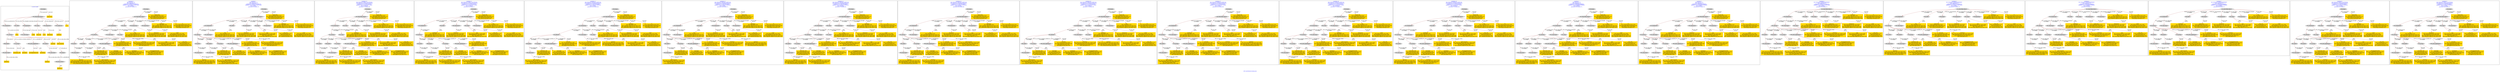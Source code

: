 digraph n0 {
fontcolor="blue"
remincross="true"
label="s26-s-san-francisco-moma.json"
subgraph cluster_0 {
label="1-correct model"
n2[style="filled",color="white",fillcolor="lightgray",label="E12_Production1"];
n3[style="filled",color="white",fillcolor="lightgray",label="E21_Person1"];
n4[style="filled",color="white",fillcolor="lightgray",label="E69_Death1"];
n5[style="filled",color="white",fillcolor="lightgray",label="E74_Group1"];
n6[style="filled",color="white",fillcolor="lightgray",label="E82_Actor_Appellation1"];
n7[style="filled",color="white",fillcolor="lightgray",label="E67_Birth1"];
n8[shape="plaintext",style="filled",fillcolor="gold",label="artistURI"];
n9[style="filled",color="white",fillcolor="lightgray",label="E22_Man-Made_Object1"];
n10[style="filled",color="white",fillcolor="lightgray",label="E35_Title1"];
n11[style="filled",color="white",fillcolor="lightgray",label="E8_Acquisition1"];
n12[style="filled",color="white",fillcolor="lightgray",label="E55_Type1"];
n13[style="filled",color="white",fillcolor="lightgray",label="E54_Dimension1"];
n14[style="filled",color="white",fillcolor="lightgray",label="E78_Collection1"];
n15[shape="plaintext",style="filled",fillcolor="gold",label="url"];
n16[shape="plaintext",style="filled",fillcolor="gold",label="title"];
n17[style="filled",color="white",fillcolor="lightgray",label="E38_Image1"];
n18[shape="plaintext",style="filled",fillcolor="gold",label="image-URL"];
n19[style="filled",color="white",fillcolor="lightgray",label="E48_Place_Name1"];
n20[shape="plaintext",style="filled",fillcolor="gold",label="birthPlace"];
n21[style="filled",color="white",fillcolor="lightgray",label="E52_Time-Span1"];
n22[shape="plaintext",style="filled",fillcolor="gold",label="birthYear"];
n23[style="filled",color="white",fillcolor="lightgray",label="E52_Time-Span2"];
n24[shape="plaintext",style="filled",fillcolor="gold",label="deathYear"];
n25[style="filled",color="white",fillcolor="lightgray",label="E52_Time-Span3"];
n26[shape="plaintext",style="filled",fillcolor="gold",label="when-acquired"];
n27[style="filled",color="white",fillcolor="lightgray",label="E53_Place1"];
n28[shape="plaintext",style="filled",fillcolor="gold",label="dimensions"];
n29[shape="plaintext",style="filled",fillcolor="gold",label="Type_URI"];
n30[shape="plaintext",style="filled",fillcolor="gold",label="type"];
n31[shape="plaintext",style="filled",fillcolor="gold",label="nationality_URI"];
n32[shape="plaintext",style="filled",fillcolor="gold",label="nationality"];
n33[shape="plaintext",style="filled",fillcolor="gold",label="collection"];
n34[shape="plaintext",style="filled",fillcolor="gold",label="artistAppellationURI"];
n35[shape="plaintext",style="filled",fillcolor="gold",label="artistName"];
n36[shape="plaintext",style="filled",fillcolor="gold",label="credit"];
}
subgraph cluster_1 {
label="candidate 0\nlink coherence:1.0\nnode coherence:1.0\nconfidence:0.46683520970395176\nmapping score:0.5306117365679839\ncost:29.99816\n-precision:0.87-recall:0.76"
n38[style="filled",color="white",fillcolor="lightgray",label="E12_Production1"];
n39[style="filled",color="white",fillcolor="lightgray",label="E21_Person1"];
n40[style="filled",color="white",fillcolor="lightgray",label="E52_Time-Span2"];
n41[style="filled",color="white",fillcolor="lightgray",label="E55_Type1"];
n42[style="filled",color="white",fillcolor="lightgray",label="E67_Birth1"];
n43[style="filled",color="white",fillcolor="lightgray",label="E69_Death1"];
n44[style="filled",color="white",fillcolor="lightgray",label="E74_Group1"];
n45[style="filled",color="white",fillcolor="lightgray",label="E82_Actor_Appellation1"];
n46[style="filled",color="white",fillcolor="lightgray",label="E22_Man-Made_Object1"];
n47[style="filled",color="white",fillcolor="lightgray",label="E35_Title1"];
n48[style="filled",color="white",fillcolor="lightgray",label="E54_Dimension1"];
n49[style="filled",color="white",fillcolor="lightgray",label="E8_Acquisition1"];
n50[style="filled",color="white",fillcolor="lightgray",label="E38_Image1"];
n51[style="filled",color="white",fillcolor="lightgray",label="E52_Time-Span1"];
n52[style="filled",color="white",fillcolor="lightgray",label="E52_Time-Span3"];
n53[shape="plaintext",style="filled",fillcolor="gold",label="type\n[E12_Production,P3_has_note,0.299]\n[E8_Acquisition,P3_has_note,0.287]\n[E55_Type,label,0.222]\n[E22_Man-Made_Object,P3_has_note,0.191]"];
n54[shape="plaintext",style="filled",fillcolor="gold",label="artistName\n[E82_Actor_Appellation,label,0.421]\n[E22_Man-Made_Object,P3_has_note,0.205]\n[E30_Right,P3_has_note,0.191]\n[E35_Title,label,0.183]"];
n55[shape="plaintext",style="filled",fillcolor="gold",label="artistAppellationURI\n[E82_Actor_Appellation,classLink,0.561]\n[E21_Person,classLink,0.396]\n[E39_Actor,classLink,0.032]\n[E30_Right,P3_has_note,0.012]"];
n56[shape="plaintext",style="filled",fillcolor="gold",label="title\n[E35_Title,label,0.335]\n[E22_Man-Made_Object,P3_has_note,0.26]\n[E73_Information_Object,P3_has_note,0.222]\n[E33_Linguistic_Object,P3_has_note,0.182]"];
n57[shape="plaintext",style="filled",fillcolor="gold",label="when-acquired\n[E52_Time-Span,P82_at_some_time_within,0.649]\n[E52_Time-Span,P82b_end_of_the_end,0.23]\n[E52_Time-Span,label,0.063]\n[E33_Linguistic_Object,P3_has_note,0.058]"];
n58[shape="plaintext",style="filled",fillcolor="gold",label="birthYear\n[E52_Time-Span,P82b_end_of_the_end,0.436]\n[E52_Time-Span,P82_at_some_time_within,0.361]\n[E52_Time-Span,P82a_begin_of_the_begin,0.151]\n[E12_Production,P3_has_note,0.052]"];
n59[shape="plaintext",style="filled",fillcolor="gold",label="birthPlace\n[E35_Title,label,0.296]\n[E33_Linguistic_Object,P3_has_note,0.279]\n[E22_Man-Made_Object,P3_has_note,0.227]\n[E73_Information_Object,P3_has_note,0.198]"];
n60[shape="plaintext",style="filled",fillcolor="gold",label="deathYear\n[E52_Time-Span,P82_at_some_time_within,0.484]\n[E52_Time-Span,P82b_end_of_the_end,0.323]\n[E12_Production,P3_has_note,0.121]\n[E35_Title,label,0.072]"];
n61[shape="plaintext",style="filled",fillcolor="gold",label="url\n[E78_Collection,classLink,0.345]\n[E22_Man-Made_Object,classLink,0.239]\n[E30_Right,P3_has_note,0.209]\n[E38_Image,classLink,0.207]"];
n62[shape="plaintext",style="filled",fillcolor="gold",label="Type_URI\n[E55_Type,classLink,0.517]\n[E55_Type,label,0.18]\n[E74_Group,classLink,0.156]\n[E57_Material,classLink,0.147]"];
n63[shape="plaintext",style="filled",fillcolor="gold",label="credit\n[E30_Right,P3_has_note,0.399]\n[E8_Acquisition,P3_has_note,0.389]\n[E22_Man-Made_Object,P3_has_note,0.111]\n[E33_Linguistic_Object,P3_has_note,0.102]"];
n64[shape="plaintext",style="filled",fillcolor="gold",label="nationality_URI\n[E74_Group,classLink,0.681]\n[E55_Type,classLink,0.185]\n[E57_Material,classLink,0.09]\n[E55_Type,label,0.045]"];
n65[shape="plaintext",style="filled",fillcolor="gold",label="nationality\n[E74_Group,label,0.529]\n[E74_Group,classLink,0.264]\n[E55_Type,label,0.119]\n[E30_Right,P3_has_note,0.088]"];
n66[shape="plaintext",style="filled",fillcolor="gold",label="dimensions\n[E54_Dimension,P3_has_note,0.854]\n[E8_Acquisition,P3_has_note,0.08]\n[E22_Man-Made_Object,P3_has_note,0.048]\n[E33_Linguistic_Object,P3_has_note,0.018]"];
n67[shape="plaintext",style="filled",fillcolor="gold",label="artistURI\n[E21_Person,classLink,0.368]\n[E82_Actor_Appellation,classLink,0.288]\n[E39_Actor,classLink,0.254]\n[E30_Right,P3_has_note,0.09]"];
n68[shape="plaintext",style="filled",fillcolor="gold",label="image-URL\n[E38_Image,classLink,0.632]\n[E22_Man-Made_Object,classLink,0.157]\n[E78_Collection,classLink,0.116]\n[E21_Person,classLink,0.095]"];
}
subgraph cluster_2 {
label="candidate 1\nlink coherence:1.0\nnode coherence:1.0\nconfidence:0.46683520970395176\nmapping score:0.5306117365679839\ncost:29.99821\n-precision:0.9-recall:0.79"
n70[style="filled",color="white",fillcolor="lightgray",label="E12_Production1"];
n71[style="filled",color="white",fillcolor="lightgray",label="E21_Person1"];
n72[style="filled",color="white",fillcolor="lightgray",label="E52_Time-Span2"];
n73[style="filled",color="white",fillcolor="lightgray",label="E67_Birth1"];
n74[style="filled",color="white",fillcolor="lightgray",label="E69_Death1"];
n75[style="filled",color="white",fillcolor="lightgray",label="E74_Group1"];
n76[style="filled",color="white",fillcolor="lightgray",label="E82_Actor_Appellation1"];
n77[style="filled",color="white",fillcolor="lightgray",label="E22_Man-Made_Object1"];
n78[style="filled",color="white",fillcolor="lightgray",label="E35_Title1"];
n79[style="filled",color="white",fillcolor="lightgray",label="E54_Dimension1"];
n80[style="filled",color="white",fillcolor="lightgray",label="E55_Type2"];
n81[style="filled",color="white",fillcolor="lightgray",label="E8_Acquisition1"];
n82[style="filled",color="white",fillcolor="lightgray",label="E38_Image1"];
n83[style="filled",color="white",fillcolor="lightgray",label="E52_Time-Span1"];
n84[style="filled",color="white",fillcolor="lightgray",label="E52_Time-Span3"];
n85[shape="plaintext",style="filled",fillcolor="gold",label="artistName\n[E82_Actor_Appellation,label,0.421]\n[E22_Man-Made_Object,P3_has_note,0.205]\n[E30_Right,P3_has_note,0.191]\n[E35_Title,label,0.183]"];
n86[shape="plaintext",style="filled",fillcolor="gold",label="artistAppellationURI\n[E82_Actor_Appellation,classLink,0.561]\n[E21_Person,classLink,0.396]\n[E39_Actor,classLink,0.032]\n[E30_Right,P3_has_note,0.012]"];
n87[shape="plaintext",style="filled",fillcolor="gold",label="title\n[E35_Title,label,0.335]\n[E22_Man-Made_Object,P3_has_note,0.26]\n[E73_Information_Object,P3_has_note,0.222]\n[E33_Linguistic_Object,P3_has_note,0.182]"];
n88[shape="plaintext",style="filled",fillcolor="gold",label="when-acquired\n[E52_Time-Span,P82_at_some_time_within,0.649]\n[E52_Time-Span,P82b_end_of_the_end,0.23]\n[E52_Time-Span,label,0.063]\n[E33_Linguistic_Object,P3_has_note,0.058]"];
n89[shape="plaintext",style="filled",fillcolor="gold",label="birthYear\n[E52_Time-Span,P82b_end_of_the_end,0.436]\n[E52_Time-Span,P82_at_some_time_within,0.361]\n[E52_Time-Span,P82a_begin_of_the_begin,0.151]\n[E12_Production,P3_has_note,0.052]"];
n90[shape="plaintext",style="filled",fillcolor="gold",label="type\n[E12_Production,P3_has_note,0.299]\n[E8_Acquisition,P3_has_note,0.287]\n[E55_Type,label,0.222]\n[E22_Man-Made_Object,P3_has_note,0.191]"];
n91[shape="plaintext",style="filled",fillcolor="gold",label="birthPlace\n[E35_Title,label,0.296]\n[E33_Linguistic_Object,P3_has_note,0.279]\n[E22_Man-Made_Object,P3_has_note,0.227]\n[E73_Information_Object,P3_has_note,0.198]"];
n92[shape="plaintext",style="filled",fillcolor="gold",label="deathYear\n[E52_Time-Span,P82_at_some_time_within,0.484]\n[E52_Time-Span,P82b_end_of_the_end,0.323]\n[E12_Production,P3_has_note,0.121]\n[E35_Title,label,0.072]"];
n93[shape="plaintext",style="filled",fillcolor="gold",label="url\n[E78_Collection,classLink,0.345]\n[E22_Man-Made_Object,classLink,0.239]\n[E30_Right,P3_has_note,0.209]\n[E38_Image,classLink,0.207]"];
n94[shape="plaintext",style="filled",fillcolor="gold",label="credit\n[E30_Right,P3_has_note,0.399]\n[E8_Acquisition,P3_has_note,0.389]\n[E22_Man-Made_Object,P3_has_note,0.111]\n[E33_Linguistic_Object,P3_has_note,0.102]"];
n95[shape="plaintext",style="filled",fillcolor="gold",label="nationality_URI\n[E74_Group,classLink,0.681]\n[E55_Type,classLink,0.185]\n[E57_Material,classLink,0.09]\n[E55_Type,label,0.045]"];
n96[shape="plaintext",style="filled",fillcolor="gold",label="Type_URI\n[E55_Type,classLink,0.517]\n[E55_Type,label,0.18]\n[E74_Group,classLink,0.156]\n[E57_Material,classLink,0.147]"];
n97[shape="plaintext",style="filled",fillcolor="gold",label="nationality\n[E74_Group,label,0.529]\n[E74_Group,classLink,0.264]\n[E55_Type,label,0.119]\n[E30_Right,P3_has_note,0.088]"];
n98[shape="plaintext",style="filled",fillcolor="gold",label="dimensions\n[E54_Dimension,P3_has_note,0.854]\n[E8_Acquisition,P3_has_note,0.08]\n[E22_Man-Made_Object,P3_has_note,0.048]\n[E33_Linguistic_Object,P3_has_note,0.018]"];
n99[shape="plaintext",style="filled",fillcolor="gold",label="artistURI\n[E21_Person,classLink,0.368]\n[E82_Actor_Appellation,classLink,0.288]\n[E39_Actor,classLink,0.254]\n[E30_Right,P3_has_note,0.09]"];
n100[shape="plaintext",style="filled",fillcolor="gold",label="image-URL\n[E38_Image,classLink,0.632]\n[E22_Man-Made_Object,classLink,0.157]\n[E78_Collection,classLink,0.116]\n[E21_Person,classLink,0.095]"];
}
subgraph cluster_3 {
label="candidate 10\nlink coherence:0.9655172413793104\nnode coherence:0.9629629629629629\nconfidence:0.4711106371818531\nmapping score:0.5301078667149387\ncost:127.99829\n-precision:0.79-recall:0.68"
n102[style="filled",color="white",fillcolor="lightgray",label="E12_Production1"];
n103[style="filled",color="white",fillcolor="lightgray",label="E21_Person1"];
n104[style="filled",color="white",fillcolor="lightgray",label="E55_Type1"];
n105[style="filled",color="white",fillcolor="lightgray",label="E67_Birth1"];
n106[style="filled",color="white",fillcolor="lightgray",label="E69_Death1"];
n107[style="filled",color="white",fillcolor="lightgray",label="E74_Group1"];
n108[style="filled",color="white",fillcolor="lightgray",label="E82_Actor_Appellation1"];
n109[style="filled",color="white",fillcolor="lightgray",label="E22_Man-Made_Object1"];
n110[style="filled",color="white",fillcolor="lightgray",label="E35_Title1"];
n111[style="filled",color="white",fillcolor="lightgray",label="E54_Dimension1"];
n112[style="filled",color="white",fillcolor="lightgray",label="E8_Acquisition1"];
n113[style="filled",color="white",fillcolor="lightgray",label="E38_Image1"];
n114[style="filled",color="white",fillcolor="lightgray",label="E52_Time-Span1"];
n115[style="filled",color="white",fillcolor="lightgray",label="E52_Time-Span3"];
n116[shape="plaintext",style="filled",fillcolor="gold",label="type\n[E12_Production,P3_has_note,0.299]\n[E8_Acquisition,P3_has_note,0.287]\n[E55_Type,label,0.222]\n[E22_Man-Made_Object,P3_has_note,0.191]"];
n117[shape="plaintext",style="filled",fillcolor="gold",label="artistName\n[E82_Actor_Appellation,label,0.421]\n[E22_Man-Made_Object,P3_has_note,0.205]\n[E30_Right,P3_has_note,0.191]\n[E35_Title,label,0.183]"];
n118[shape="plaintext",style="filled",fillcolor="gold",label="artistAppellationURI\n[E82_Actor_Appellation,classLink,0.561]\n[E21_Person,classLink,0.396]\n[E39_Actor,classLink,0.032]\n[E30_Right,P3_has_note,0.012]"];
n119[shape="plaintext",style="filled",fillcolor="gold",label="birthPlace\n[E35_Title,label,0.296]\n[E33_Linguistic_Object,P3_has_note,0.279]\n[E22_Man-Made_Object,P3_has_note,0.227]\n[E73_Information_Object,P3_has_note,0.198]"];
n120[shape="plaintext",style="filled",fillcolor="gold",label="when-acquired\n[E52_Time-Span,P82_at_some_time_within,0.649]\n[E52_Time-Span,P82b_end_of_the_end,0.23]\n[E52_Time-Span,label,0.063]\n[E33_Linguistic_Object,P3_has_note,0.058]"];
n121[shape="plaintext",style="filled",fillcolor="gold",label="birthYear\n[E52_Time-Span,P82b_end_of_the_end,0.436]\n[E52_Time-Span,P82_at_some_time_within,0.361]\n[E52_Time-Span,P82a_begin_of_the_begin,0.151]\n[E12_Production,P3_has_note,0.052]"];
n122[shape="plaintext",style="filled",fillcolor="gold",label="deathYear\n[E52_Time-Span,P82_at_some_time_within,0.484]\n[E52_Time-Span,P82b_end_of_the_end,0.323]\n[E12_Production,P3_has_note,0.121]\n[E35_Title,label,0.072]"];
n123[shape="plaintext",style="filled",fillcolor="gold",label="title\n[E35_Title,label,0.335]\n[E22_Man-Made_Object,P3_has_note,0.26]\n[E73_Information_Object,P3_has_note,0.222]\n[E33_Linguistic_Object,P3_has_note,0.182]"];
n124[shape="plaintext",style="filled",fillcolor="gold",label="url\n[E78_Collection,classLink,0.345]\n[E22_Man-Made_Object,classLink,0.239]\n[E30_Right,P3_has_note,0.209]\n[E38_Image,classLink,0.207]"];
n125[shape="plaintext",style="filled",fillcolor="gold",label="Type_URI\n[E55_Type,classLink,0.517]\n[E55_Type,label,0.18]\n[E74_Group,classLink,0.156]\n[E57_Material,classLink,0.147]"];
n126[shape="plaintext",style="filled",fillcolor="gold",label="credit\n[E30_Right,P3_has_note,0.399]\n[E8_Acquisition,P3_has_note,0.389]\n[E22_Man-Made_Object,P3_has_note,0.111]\n[E33_Linguistic_Object,P3_has_note,0.102]"];
n127[shape="plaintext",style="filled",fillcolor="gold",label="nationality_URI\n[E74_Group,classLink,0.681]\n[E55_Type,classLink,0.185]\n[E57_Material,classLink,0.09]\n[E55_Type,label,0.045]"];
n128[shape="plaintext",style="filled",fillcolor="gold",label="nationality\n[E74_Group,label,0.529]\n[E74_Group,classLink,0.264]\n[E55_Type,label,0.119]\n[E30_Right,P3_has_note,0.088]"];
n129[shape="plaintext",style="filled",fillcolor="gold",label="dimensions\n[E54_Dimension,P3_has_note,0.854]\n[E8_Acquisition,P3_has_note,0.08]\n[E22_Man-Made_Object,P3_has_note,0.048]\n[E33_Linguistic_Object,P3_has_note,0.018]"];
n130[shape="plaintext",style="filled",fillcolor="gold",label="artistURI\n[E21_Person,classLink,0.368]\n[E82_Actor_Appellation,classLink,0.288]\n[E39_Actor,classLink,0.254]\n[E30_Right,P3_has_note,0.09]"];
n131[shape="plaintext",style="filled",fillcolor="gold",label="image-URL\n[E38_Image,classLink,0.632]\n[E22_Man-Made_Object,classLink,0.157]\n[E78_Collection,classLink,0.116]\n[E21_Person,classLink,0.095]"];
}
subgraph cluster_4 {
label="candidate 11\nlink coherence:0.9655172413793104\nnode coherence:0.9629629629629629\nconfidence:0.4711106371818531\nmapping score:0.5301078667149387\ncost:127.99834\n-precision:0.83-recall:0.71"
n133[style="filled",color="white",fillcolor="lightgray",label="E12_Production1"];
n134[style="filled",color="white",fillcolor="lightgray",label="E21_Person1"];
n135[style="filled",color="white",fillcolor="lightgray",label="E67_Birth1"];
n136[style="filled",color="white",fillcolor="lightgray",label="E69_Death1"];
n137[style="filled",color="white",fillcolor="lightgray",label="E74_Group1"];
n138[style="filled",color="white",fillcolor="lightgray",label="E82_Actor_Appellation1"];
n139[style="filled",color="white",fillcolor="lightgray",label="E22_Man-Made_Object1"];
n140[style="filled",color="white",fillcolor="lightgray",label="E35_Title1"];
n141[style="filled",color="white",fillcolor="lightgray",label="E54_Dimension1"];
n142[style="filled",color="white",fillcolor="lightgray",label="E55_Type2"];
n143[style="filled",color="white",fillcolor="lightgray",label="E8_Acquisition1"];
n144[style="filled",color="white",fillcolor="lightgray",label="E38_Image1"];
n145[style="filled",color="white",fillcolor="lightgray",label="E52_Time-Span1"];
n146[style="filled",color="white",fillcolor="lightgray",label="E52_Time-Span3"];
n147[shape="plaintext",style="filled",fillcolor="gold",label="artistName\n[E82_Actor_Appellation,label,0.421]\n[E22_Man-Made_Object,P3_has_note,0.205]\n[E30_Right,P3_has_note,0.191]\n[E35_Title,label,0.183]"];
n148[shape="plaintext",style="filled",fillcolor="gold",label="artistAppellationURI\n[E82_Actor_Appellation,classLink,0.561]\n[E21_Person,classLink,0.396]\n[E39_Actor,classLink,0.032]\n[E30_Right,P3_has_note,0.012]"];
n149[shape="plaintext",style="filled",fillcolor="gold",label="birthPlace\n[E35_Title,label,0.296]\n[E33_Linguistic_Object,P3_has_note,0.279]\n[E22_Man-Made_Object,P3_has_note,0.227]\n[E73_Information_Object,P3_has_note,0.198]"];
n150[shape="plaintext",style="filled",fillcolor="gold",label="when-acquired\n[E52_Time-Span,P82_at_some_time_within,0.649]\n[E52_Time-Span,P82b_end_of_the_end,0.23]\n[E52_Time-Span,label,0.063]\n[E33_Linguistic_Object,P3_has_note,0.058]"];
n151[shape="plaintext",style="filled",fillcolor="gold",label="birthYear\n[E52_Time-Span,P82b_end_of_the_end,0.436]\n[E52_Time-Span,P82_at_some_time_within,0.361]\n[E52_Time-Span,P82a_begin_of_the_begin,0.151]\n[E12_Production,P3_has_note,0.052]"];
n152[shape="plaintext",style="filled",fillcolor="gold",label="deathYear\n[E52_Time-Span,P82_at_some_time_within,0.484]\n[E52_Time-Span,P82b_end_of_the_end,0.323]\n[E12_Production,P3_has_note,0.121]\n[E35_Title,label,0.072]"];
n153[shape="plaintext",style="filled",fillcolor="gold",label="type\n[E12_Production,P3_has_note,0.299]\n[E8_Acquisition,P3_has_note,0.287]\n[E55_Type,label,0.222]\n[E22_Man-Made_Object,P3_has_note,0.191]"];
n154[shape="plaintext",style="filled",fillcolor="gold",label="title\n[E35_Title,label,0.335]\n[E22_Man-Made_Object,P3_has_note,0.26]\n[E73_Information_Object,P3_has_note,0.222]\n[E33_Linguistic_Object,P3_has_note,0.182]"];
n155[shape="plaintext",style="filled",fillcolor="gold",label="url\n[E78_Collection,classLink,0.345]\n[E22_Man-Made_Object,classLink,0.239]\n[E30_Right,P3_has_note,0.209]\n[E38_Image,classLink,0.207]"];
n156[shape="plaintext",style="filled",fillcolor="gold",label="credit\n[E30_Right,P3_has_note,0.399]\n[E8_Acquisition,P3_has_note,0.389]\n[E22_Man-Made_Object,P3_has_note,0.111]\n[E33_Linguistic_Object,P3_has_note,0.102]"];
n157[shape="plaintext",style="filled",fillcolor="gold",label="nationality_URI\n[E74_Group,classLink,0.681]\n[E55_Type,classLink,0.185]\n[E57_Material,classLink,0.09]\n[E55_Type,label,0.045]"];
n158[shape="plaintext",style="filled",fillcolor="gold",label="Type_URI\n[E55_Type,classLink,0.517]\n[E55_Type,label,0.18]\n[E74_Group,classLink,0.156]\n[E57_Material,classLink,0.147]"];
n159[shape="plaintext",style="filled",fillcolor="gold",label="nationality\n[E74_Group,label,0.529]\n[E74_Group,classLink,0.264]\n[E55_Type,label,0.119]\n[E30_Right,P3_has_note,0.088]"];
n160[shape="plaintext",style="filled",fillcolor="gold",label="dimensions\n[E54_Dimension,P3_has_note,0.854]\n[E8_Acquisition,P3_has_note,0.08]\n[E22_Man-Made_Object,P3_has_note,0.048]\n[E33_Linguistic_Object,P3_has_note,0.018]"];
n161[shape="plaintext",style="filled",fillcolor="gold",label="artistURI\n[E21_Person,classLink,0.368]\n[E82_Actor_Appellation,classLink,0.288]\n[E39_Actor,classLink,0.254]\n[E30_Right,P3_has_note,0.09]"];
n162[shape="plaintext",style="filled",fillcolor="gold",label="image-URL\n[E38_Image,classLink,0.632]\n[E22_Man-Made_Object,classLink,0.157]\n[E78_Collection,classLink,0.116]\n[E21_Person,classLink,0.095]"];
}
subgraph cluster_5 {
label="candidate 12\nlink coherence:0.9642857142857143\nnode coherence:0.9629629629629629\nconfidence:0.4714853593188971\nmapping score:0.5302327740939533\ncost:27.99836\n-precision:0.82-recall:0.68"
n164[style="filled",color="white",fillcolor="lightgray",label="E12_Production1"];
n165[style="filled",color="white",fillcolor="lightgray",label="E21_Person1"];
n166[style="filled",color="white",fillcolor="lightgray",label="E52_Time-Span2"];
n167[style="filled",color="white",fillcolor="lightgray",label="E55_Type1"];
n168[style="filled",color="white",fillcolor="lightgray",label="E67_Birth1"];
n169[style="filled",color="white",fillcolor="lightgray",label="E74_Group1"];
n170[style="filled",color="white",fillcolor="lightgray",label="E82_Actor_Appellation1"];
n171[style="filled",color="white",fillcolor="lightgray",label="E22_Man-Made_Object1"];
n172[style="filled",color="white",fillcolor="lightgray",label="E35_Title1"];
n173[style="filled",color="white",fillcolor="lightgray",label="E54_Dimension1"];
n174[style="filled",color="white",fillcolor="lightgray",label="E8_Acquisition1"];
n175[style="filled",color="white",fillcolor="lightgray",label="E38_Image1"];
n176[style="filled",color="white",fillcolor="lightgray",label="E52_Time-Span1"];
n177[shape="plaintext",style="filled",fillcolor="gold",label="type\n[E12_Production,P3_has_note,0.299]\n[E8_Acquisition,P3_has_note,0.287]\n[E55_Type,label,0.222]\n[E22_Man-Made_Object,P3_has_note,0.191]"];
n178[shape="plaintext",style="filled",fillcolor="gold",label="artistName\n[E82_Actor_Appellation,label,0.421]\n[E22_Man-Made_Object,P3_has_note,0.205]\n[E30_Right,P3_has_note,0.191]\n[E35_Title,label,0.183]"];
n179[shape="plaintext",style="filled",fillcolor="gold",label="artistAppellationURI\n[E82_Actor_Appellation,classLink,0.561]\n[E21_Person,classLink,0.396]\n[E39_Actor,classLink,0.032]\n[E30_Right,P3_has_note,0.012]"];
n180[shape="plaintext",style="filled",fillcolor="gold",label="title\n[E35_Title,label,0.335]\n[E22_Man-Made_Object,P3_has_note,0.26]\n[E73_Information_Object,P3_has_note,0.222]\n[E33_Linguistic_Object,P3_has_note,0.182]"];
n181[shape="plaintext",style="filled",fillcolor="gold",label="when-acquired\n[E52_Time-Span,P82_at_some_time_within,0.649]\n[E52_Time-Span,P82b_end_of_the_end,0.23]\n[E52_Time-Span,label,0.063]\n[E33_Linguistic_Object,P3_has_note,0.058]"];
n182[shape="plaintext",style="filled",fillcolor="gold",label="birthPlace\n[E35_Title,label,0.296]\n[E33_Linguistic_Object,P3_has_note,0.279]\n[E22_Man-Made_Object,P3_has_note,0.227]\n[E73_Information_Object,P3_has_note,0.198]"];
n183[shape="plaintext",style="filled",fillcolor="gold",label="deathYear\n[E52_Time-Span,P82_at_some_time_within,0.484]\n[E52_Time-Span,P82b_end_of_the_end,0.323]\n[E12_Production,P3_has_note,0.121]\n[E35_Title,label,0.072]"];
n184[shape="plaintext",style="filled",fillcolor="gold",label="url\n[E78_Collection,classLink,0.345]\n[E22_Man-Made_Object,classLink,0.239]\n[E30_Right,P3_has_note,0.209]\n[E38_Image,classLink,0.207]"];
n185[shape="plaintext",style="filled",fillcolor="gold",label="Type_URI\n[E55_Type,classLink,0.517]\n[E55_Type,label,0.18]\n[E74_Group,classLink,0.156]\n[E57_Material,classLink,0.147]"];
n186[shape="plaintext",style="filled",fillcolor="gold",label="birthYear\n[E52_Time-Span,P82b_end_of_the_end,0.436]\n[E52_Time-Span,P82_at_some_time_within,0.361]\n[E52_Time-Span,P82a_begin_of_the_begin,0.151]\n[E12_Production,P3_has_note,0.052]"];
n187[shape="plaintext",style="filled",fillcolor="gold",label="credit\n[E30_Right,P3_has_note,0.399]\n[E8_Acquisition,P3_has_note,0.389]\n[E22_Man-Made_Object,P3_has_note,0.111]\n[E33_Linguistic_Object,P3_has_note,0.102]"];
n188[shape="plaintext",style="filled",fillcolor="gold",label="nationality_URI\n[E74_Group,classLink,0.681]\n[E55_Type,classLink,0.185]\n[E57_Material,classLink,0.09]\n[E55_Type,label,0.045]"];
n189[shape="plaintext",style="filled",fillcolor="gold",label="nationality\n[E74_Group,label,0.529]\n[E74_Group,classLink,0.264]\n[E55_Type,label,0.119]\n[E30_Right,P3_has_note,0.088]"];
n190[shape="plaintext",style="filled",fillcolor="gold",label="dimensions\n[E54_Dimension,P3_has_note,0.854]\n[E8_Acquisition,P3_has_note,0.08]\n[E22_Man-Made_Object,P3_has_note,0.048]\n[E33_Linguistic_Object,P3_has_note,0.018]"];
n191[shape="plaintext",style="filled",fillcolor="gold",label="artistURI\n[E21_Person,classLink,0.368]\n[E82_Actor_Appellation,classLink,0.288]\n[E39_Actor,classLink,0.254]\n[E30_Right,P3_has_note,0.09]"];
n192[shape="plaintext",style="filled",fillcolor="gold",label="image-URL\n[E38_Image,classLink,0.632]\n[E22_Man-Made_Object,classLink,0.157]\n[E78_Collection,classLink,0.116]\n[E21_Person,classLink,0.095]"];
}
subgraph cluster_6 {
label="candidate 13\nlink coherence:0.9642857142857143\nnode coherence:0.9629629629629629\nconfidence:0.4714853593188971\nmapping score:0.5302327740939533\ncost:27.99841\n-precision:0.86-recall:0.71"
n194[style="filled",color="white",fillcolor="lightgray",label="E12_Production1"];
n195[style="filled",color="white",fillcolor="lightgray",label="E21_Person1"];
n196[style="filled",color="white",fillcolor="lightgray",label="E52_Time-Span2"];
n197[style="filled",color="white",fillcolor="lightgray",label="E67_Birth1"];
n198[style="filled",color="white",fillcolor="lightgray",label="E74_Group1"];
n199[style="filled",color="white",fillcolor="lightgray",label="E82_Actor_Appellation1"];
n200[style="filled",color="white",fillcolor="lightgray",label="E22_Man-Made_Object1"];
n201[style="filled",color="white",fillcolor="lightgray",label="E35_Title1"];
n202[style="filled",color="white",fillcolor="lightgray",label="E54_Dimension1"];
n203[style="filled",color="white",fillcolor="lightgray",label="E55_Type2"];
n204[style="filled",color="white",fillcolor="lightgray",label="E8_Acquisition1"];
n205[style="filled",color="white",fillcolor="lightgray",label="E38_Image1"];
n206[style="filled",color="white",fillcolor="lightgray",label="E52_Time-Span1"];
n207[shape="plaintext",style="filled",fillcolor="gold",label="artistName\n[E82_Actor_Appellation,label,0.421]\n[E22_Man-Made_Object,P3_has_note,0.205]\n[E30_Right,P3_has_note,0.191]\n[E35_Title,label,0.183]"];
n208[shape="plaintext",style="filled",fillcolor="gold",label="artistAppellationURI\n[E82_Actor_Appellation,classLink,0.561]\n[E21_Person,classLink,0.396]\n[E39_Actor,classLink,0.032]\n[E30_Right,P3_has_note,0.012]"];
n209[shape="plaintext",style="filled",fillcolor="gold",label="title\n[E35_Title,label,0.335]\n[E22_Man-Made_Object,P3_has_note,0.26]\n[E73_Information_Object,P3_has_note,0.222]\n[E33_Linguistic_Object,P3_has_note,0.182]"];
n210[shape="plaintext",style="filled",fillcolor="gold",label="when-acquired\n[E52_Time-Span,P82_at_some_time_within,0.649]\n[E52_Time-Span,P82b_end_of_the_end,0.23]\n[E52_Time-Span,label,0.063]\n[E33_Linguistic_Object,P3_has_note,0.058]"];
n211[shape="plaintext",style="filled",fillcolor="gold",label="type\n[E12_Production,P3_has_note,0.299]\n[E8_Acquisition,P3_has_note,0.287]\n[E55_Type,label,0.222]\n[E22_Man-Made_Object,P3_has_note,0.191]"];
n212[shape="plaintext",style="filled",fillcolor="gold",label="birthPlace\n[E35_Title,label,0.296]\n[E33_Linguistic_Object,P3_has_note,0.279]\n[E22_Man-Made_Object,P3_has_note,0.227]\n[E73_Information_Object,P3_has_note,0.198]"];
n213[shape="plaintext",style="filled",fillcolor="gold",label="deathYear\n[E52_Time-Span,P82_at_some_time_within,0.484]\n[E52_Time-Span,P82b_end_of_the_end,0.323]\n[E12_Production,P3_has_note,0.121]\n[E35_Title,label,0.072]"];
n214[shape="plaintext",style="filled",fillcolor="gold",label="url\n[E78_Collection,classLink,0.345]\n[E22_Man-Made_Object,classLink,0.239]\n[E30_Right,P3_has_note,0.209]\n[E38_Image,classLink,0.207]"];
n215[shape="plaintext",style="filled",fillcolor="gold",label="birthYear\n[E52_Time-Span,P82b_end_of_the_end,0.436]\n[E52_Time-Span,P82_at_some_time_within,0.361]\n[E52_Time-Span,P82a_begin_of_the_begin,0.151]\n[E12_Production,P3_has_note,0.052]"];
n216[shape="plaintext",style="filled",fillcolor="gold",label="credit\n[E30_Right,P3_has_note,0.399]\n[E8_Acquisition,P3_has_note,0.389]\n[E22_Man-Made_Object,P3_has_note,0.111]\n[E33_Linguistic_Object,P3_has_note,0.102]"];
n217[shape="plaintext",style="filled",fillcolor="gold",label="nationality_URI\n[E74_Group,classLink,0.681]\n[E55_Type,classLink,0.185]\n[E57_Material,classLink,0.09]\n[E55_Type,label,0.045]"];
n218[shape="plaintext",style="filled",fillcolor="gold",label="Type_URI\n[E55_Type,classLink,0.517]\n[E55_Type,label,0.18]\n[E74_Group,classLink,0.156]\n[E57_Material,classLink,0.147]"];
n219[shape="plaintext",style="filled",fillcolor="gold",label="nationality\n[E74_Group,label,0.529]\n[E74_Group,classLink,0.264]\n[E55_Type,label,0.119]\n[E30_Right,P3_has_note,0.088]"];
n220[shape="plaintext",style="filled",fillcolor="gold",label="dimensions\n[E54_Dimension,P3_has_note,0.854]\n[E8_Acquisition,P3_has_note,0.08]\n[E22_Man-Made_Object,P3_has_note,0.048]\n[E33_Linguistic_Object,P3_has_note,0.018]"];
n221[shape="plaintext",style="filled",fillcolor="gold",label="artistURI\n[E21_Person,classLink,0.368]\n[E82_Actor_Appellation,classLink,0.288]\n[E39_Actor,classLink,0.254]\n[E30_Right,P3_has_note,0.09]"];
n222[shape="plaintext",style="filled",fillcolor="gold",label="image-URL\n[E38_Image,classLink,0.632]\n[E22_Man-Made_Object,classLink,0.157]\n[E78_Collection,classLink,0.116]\n[E21_Person,classLink,0.095]"];
}
subgraph cluster_7 {
label="candidate 14\nlink coherence:0.9642857142857143\nnode coherence:0.9629629629629629\nconfidence:0.4714853593188971\nmapping score:0.5302327740939533\ncost:126.99836\n-precision:0.79-recall:0.65"
n224[style="filled",color="white",fillcolor="lightgray",label="E12_Production1"];
n225[style="filled",color="white",fillcolor="lightgray",label="E21_Person1"];
n226[style="filled",color="white",fillcolor="lightgray",label="E52_Time-Span2"];
n227[style="filled",color="white",fillcolor="lightgray",label="E55_Type1"];
n228[style="filled",color="white",fillcolor="lightgray",label="E67_Birth1"];
n229[style="filled",color="white",fillcolor="lightgray",label="E74_Group1"];
n230[style="filled",color="white",fillcolor="lightgray",label="E82_Actor_Appellation1"];
n231[style="filled",color="white",fillcolor="lightgray",label="E22_Man-Made_Object1"];
n232[style="filled",color="white",fillcolor="lightgray",label="E35_Title1"];
n233[style="filled",color="white",fillcolor="lightgray",label="E54_Dimension1"];
n234[style="filled",color="white",fillcolor="lightgray",label="E8_Acquisition1"];
n235[style="filled",color="white",fillcolor="lightgray",label="E38_Image1"];
n236[style="filled",color="white",fillcolor="lightgray",label="E52_Time-Span1"];
n237[shape="plaintext",style="filled",fillcolor="gold",label="type\n[E12_Production,P3_has_note,0.299]\n[E8_Acquisition,P3_has_note,0.287]\n[E55_Type,label,0.222]\n[E22_Man-Made_Object,P3_has_note,0.191]"];
n238[shape="plaintext",style="filled",fillcolor="gold",label="artistName\n[E82_Actor_Appellation,label,0.421]\n[E22_Man-Made_Object,P3_has_note,0.205]\n[E30_Right,P3_has_note,0.191]\n[E35_Title,label,0.183]"];
n239[shape="plaintext",style="filled",fillcolor="gold",label="artistAppellationURI\n[E82_Actor_Appellation,classLink,0.561]\n[E21_Person,classLink,0.396]\n[E39_Actor,classLink,0.032]\n[E30_Right,P3_has_note,0.012]"];
n240[shape="plaintext",style="filled",fillcolor="gold",label="title\n[E35_Title,label,0.335]\n[E22_Man-Made_Object,P3_has_note,0.26]\n[E73_Information_Object,P3_has_note,0.222]\n[E33_Linguistic_Object,P3_has_note,0.182]"];
n241[shape="plaintext",style="filled",fillcolor="gold",label="birthYear\n[E52_Time-Span,P82b_end_of_the_end,0.436]\n[E52_Time-Span,P82_at_some_time_within,0.361]\n[E52_Time-Span,P82a_begin_of_the_begin,0.151]\n[E12_Production,P3_has_note,0.052]"];
n242[shape="plaintext",style="filled",fillcolor="gold",label="deathYear\n[E52_Time-Span,P82_at_some_time_within,0.484]\n[E52_Time-Span,P82b_end_of_the_end,0.323]\n[E12_Production,P3_has_note,0.121]\n[E35_Title,label,0.072]"];
n243[shape="plaintext",style="filled",fillcolor="gold",label="birthPlace\n[E35_Title,label,0.296]\n[E33_Linguistic_Object,P3_has_note,0.279]\n[E22_Man-Made_Object,P3_has_note,0.227]\n[E73_Information_Object,P3_has_note,0.198]"];
n244[shape="plaintext",style="filled",fillcolor="gold",label="when-acquired\n[E52_Time-Span,P82_at_some_time_within,0.649]\n[E52_Time-Span,P82b_end_of_the_end,0.23]\n[E52_Time-Span,label,0.063]\n[E33_Linguistic_Object,P3_has_note,0.058]"];
n245[shape="plaintext",style="filled",fillcolor="gold",label="url\n[E78_Collection,classLink,0.345]\n[E22_Man-Made_Object,classLink,0.239]\n[E30_Right,P3_has_note,0.209]\n[E38_Image,classLink,0.207]"];
n246[shape="plaintext",style="filled",fillcolor="gold",label="Type_URI\n[E55_Type,classLink,0.517]\n[E55_Type,label,0.18]\n[E74_Group,classLink,0.156]\n[E57_Material,classLink,0.147]"];
n247[shape="plaintext",style="filled",fillcolor="gold",label="credit\n[E30_Right,P3_has_note,0.399]\n[E8_Acquisition,P3_has_note,0.389]\n[E22_Man-Made_Object,P3_has_note,0.111]\n[E33_Linguistic_Object,P3_has_note,0.102]"];
n248[shape="plaintext",style="filled",fillcolor="gold",label="nationality_URI\n[E74_Group,classLink,0.681]\n[E55_Type,classLink,0.185]\n[E57_Material,classLink,0.09]\n[E55_Type,label,0.045]"];
n249[shape="plaintext",style="filled",fillcolor="gold",label="nationality\n[E74_Group,label,0.529]\n[E74_Group,classLink,0.264]\n[E55_Type,label,0.119]\n[E30_Right,P3_has_note,0.088]"];
n250[shape="plaintext",style="filled",fillcolor="gold",label="dimensions\n[E54_Dimension,P3_has_note,0.854]\n[E8_Acquisition,P3_has_note,0.08]\n[E22_Man-Made_Object,P3_has_note,0.048]\n[E33_Linguistic_Object,P3_has_note,0.018]"];
n251[shape="plaintext",style="filled",fillcolor="gold",label="artistURI\n[E21_Person,classLink,0.368]\n[E82_Actor_Appellation,classLink,0.288]\n[E39_Actor,classLink,0.254]\n[E30_Right,P3_has_note,0.09]"];
n252[shape="plaintext",style="filled",fillcolor="gold",label="image-URL\n[E38_Image,classLink,0.632]\n[E22_Man-Made_Object,classLink,0.157]\n[E78_Collection,classLink,0.116]\n[E21_Person,classLink,0.095]"];
}
subgraph cluster_8 {
label="candidate 15\nlink coherence:0.9642857142857143\nnode coherence:0.9629629629629629\nconfidence:0.4714853593188971\nmapping score:0.5302327740939533\ncost:126.99841\n-precision:0.82-recall:0.68"
n254[style="filled",color="white",fillcolor="lightgray",label="E12_Production1"];
n255[style="filled",color="white",fillcolor="lightgray",label="E21_Person1"];
n256[style="filled",color="white",fillcolor="lightgray",label="E52_Time-Span2"];
n257[style="filled",color="white",fillcolor="lightgray",label="E67_Birth1"];
n258[style="filled",color="white",fillcolor="lightgray",label="E74_Group1"];
n259[style="filled",color="white",fillcolor="lightgray",label="E82_Actor_Appellation1"];
n260[style="filled",color="white",fillcolor="lightgray",label="E22_Man-Made_Object1"];
n261[style="filled",color="white",fillcolor="lightgray",label="E35_Title1"];
n262[style="filled",color="white",fillcolor="lightgray",label="E54_Dimension1"];
n263[style="filled",color="white",fillcolor="lightgray",label="E55_Type2"];
n264[style="filled",color="white",fillcolor="lightgray",label="E8_Acquisition1"];
n265[style="filled",color="white",fillcolor="lightgray",label="E38_Image1"];
n266[style="filled",color="white",fillcolor="lightgray",label="E52_Time-Span1"];
n267[shape="plaintext",style="filled",fillcolor="gold",label="artistName\n[E82_Actor_Appellation,label,0.421]\n[E22_Man-Made_Object,P3_has_note,0.205]\n[E30_Right,P3_has_note,0.191]\n[E35_Title,label,0.183]"];
n268[shape="plaintext",style="filled",fillcolor="gold",label="artistAppellationURI\n[E82_Actor_Appellation,classLink,0.561]\n[E21_Person,classLink,0.396]\n[E39_Actor,classLink,0.032]\n[E30_Right,P3_has_note,0.012]"];
n269[shape="plaintext",style="filled",fillcolor="gold",label="title\n[E35_Title,label,0.335]\n[E22_Man-Made_Object,P3_has_note,0.26]\n[E73_Information_Object,P3_has_note,0.222]\n[E33_Linguistic_Object,P3_has_note,0.182]"];
n270[shape="plaintext",style="filled",fillcolor="gold",label="birthYear\n[E52_Time-Span,P82b_end_of_the_end,0.436]\n[E52_Time-Span,P82_at_some_time_within,0.361]\n[E52_Time-Span,P82a_begin_of_the_begin,0.151]\n[E12_Production,P3_has_note,0.052]"];
n271[shape="plaintext",style="filled",fillcolor="gold",label="deathYear\n[E52_Time-Span,P82_at_some_time_within,0.484]\n[E52_Time-Span,P82b_end_of_the_end,0.323]\n[E12_Production,P3_has_note,0.121]\n[E35_Title,label,0.072]"];
n272[shape="plaintext",style="filled",fillcolor="gold",label="type\n[E12_Production,P3_has_note,0.299]\n[E8_Acquisition,P3_has_note,0.287]\n[E55_Type,label,0.222]\n[E22_Man-Made_Object,P3_has_note,0.191]"];
n273[shape="plaintext",style="filled",fillcolor="gold",label="birthPlace\n[E35_Title,label,0.296]\n[E33_Linguistic_Object,P3_has_note,0.279]\n[E22_Man-Made_Object,P3_has_note,0.227]\n[E73_Information_Object,P3_has_note,0.198]"];
n274[shape="plaintext",style="filled",fillcolor="gold",label="when-acquired\n[E52_Time-Span,P82_at_some_time_within,0.649]\n[E52_Time-Span,P82b_end_of_the_end,0.23]\n[E52_Time-Span,label,0.063]\n[E33_Linguistic_Object,P3_has_note,0.058]"];
n275[shape="plaintext",style="filled",fillcolor="gold",label="url\n[E78_Collection,classLink,0.345]\n[E22_Man-Made_Object,classLink,0.239]\n[E30_Right,P3_has_note,0.209]\n[E38_Image,classLink,0.207]"];
n276[shape="plaintext",style="filled",fillcolor="gold",label="credit\n[E30_Right,P3_has_note,0.399]\n[E8_Acquisition,P3_has_note,0.389]\n[E22_Man-Made_Object,P3_has_note,0.111]\n[E33_Linguistic_Object,P3_has_note,0.102]"];
n277[shape="plaintext",style="filled",fillcolor="gold",label="nationality_URI\n[E74_Group,classLink,0.681]\n[E55_Type,classLink,0.185]\n[E57_Material,classLink,0.09]\n[E55_Type,label,0.045]"];
n278[shape="plaintext",style="filled",fillcolor="gold",label="Type_URI\n[E55_Type,classLink,0.517]\n[E55_Type,label,0.18]\n[E74_Group,classLink,0.156]\n[E57_Material,classLink,0.147]"];
n279[shape="plaintext",style="filled",fillcolor="gold",label="nationality\n[E74_Group,label,0.529]\n[E74_Group,classLink,0.264]\n[E55_Type,label,0.119]\n[E30_Right,P3_has_note,0.088]"];
n280[shape="plaintext",style="filled",fillcolor="gold",label="dimensions\n[E54_Dimension,P3_has_note,0.854]\n[E8_Acquisition,P3_has_note,0.08]\n[E22_Man-Made_Object,P3_has_note,0.048]\n[E33_Linguistic_Object,P3_has_note,0.018]"];
n281[shape="plaintext",style="filled",fillcolor="gold",label="artistURI\n[E21_Person,classLink,0.368]\n[E82_Actor_Appellation,classLink,0.288]\n[E39_Actor,classLink,0.254]\n[E30_Right,P3_has_note,0.09]"];
n282[shape="plaintext",style="filled",fillcolor="gold",label="image-URL\n[E38_Image,classLink,0.632]\n[E22_Man-Made_Object,classLink,0.157]\n[E78_Collection,classLink,0.116]\n[E21_Person,classLink,0.095]"];
}
subgraph cluster_9 {
label="candidate 16\nlink coherence:0.9642857142857143\nnode coherence:0.9629629629629629\nconfidence:0.4711106371818531\nmapping score:0.5301078667149387\ncost:27.99836\n-precision:0.79-recall:0.65"
n284[style="filled",color="white",fillcolor="lightgray",label="E12_Production1"];
n285[style="filled",color="white",fillcolor="lightgray",label="E21_Person1"];
n286[style="filled",color="white",fillcolor="lightgray",label="E52_Time-Span2"];
n287[style="filled",color="white",fillcolor="lightgray",label="E55_Type1"];
n288[style="filled",color="white",fillcolor="lightgray",label="E67_Birth1"];
n289[style="filled",color="white",fillcolor="lightgray",label="E74_Group1"];
n290[style="filled",color="white",fillcolor="lightgray",label="E82_Actor_Appellation1"];
n291[style="filled",color="white",fillcolor="lightgray",label="E22_Man-Made_Object1"];
n292[style="filled",color="white",fillcolor="lightgray",label="E35_Title1"];
n293[style="filled",color="white",fillcolor="lightgray",label="E54_Dimension1"];
n294[style="filled",color="white",fillcolor="lightgray",label="E8_Acquisition1"];
n295[style="filled",color="white",fillcolor="lightgray",label="E38_Image1"];
n296[style="filled",color="white",fillcolor="lightgray",label="E52_Time-Span1"];
n297[shape="plaintext",style="filled",fillcolor="gold",label="type\n[E12_Production,P3_has_note,0.299]\n[E8_Acquisition,P3_has_note,0.287]\n[E55_Type,label,0.222]\n[E22_Man-Made_Object,P3_has_note,0.191]"];
n298[shape="plaintext",style="filled",fillcolor="gold",label="artistName\n[E82_Actor_Appellation,label,0.421]\n[E22_Man-Made_Object,P3_has_note,0.205]\n[E30_Right,P3_has_note,0.191]\n[E35_Title,label,0.183]"];
n299[shape="plaintext",style="filled",fillcolor="gold",label="artistAppellationURI\n[E82_Actor_Appellation,classLink,0.561]\n[E21_Person,classLink,0.396]\n[E39_Actor,classLink,0.032]\n[E30_Right,P3_has_note,0.012]"];
n300[shape="plaintext",style="filled",fillcolor="gold",label="birthPlace\n[E35_Title,label,0.296]\n[E33_Linguistic_Object,P3_has_note,0.279]\n[E22_Man-Made_Object,P3_has_note,0.227]\n[E73_Information_Object,P3_has_note,0.198]"];
n301[shape="plaintext",style="filled",fillcolor="gold",label="when-acquired\n[E52_Time-Span,P82_at_some_time_within,0.649]\n[E52_Time-Span,P82b_end_of_the_end,0.23]\n[E52_Time-Span,label,0.063]\n[E33_Linguistic_Object,P3_has_note,0.058]"];
n302[shape="plaintext",style="filled",fillcolor="gold",label="title\n[E35_Title,label,0.335]\n[E22_Man-Made_Object,P3_has_note,0.26]\n[E73_Information_Object,P3_has_note,0.222]\n[E33_Linguistic_Object,P3_has_note,0.182]"];
n303[shape="plaintext",style="filled",fillcolor="gold",label="deathYear\n[E52_Time-Span,P82_at_some_time_within,0.484]\n[E52_Time-Span,P82b_end_of_the_end,0.323]\n[E12_Production,P3_has_note,0.121]\n[E35_Title,label,0.072]"];
n304[shape="plaintext",style="filled",fillcolor="gold",label="url\n[E78_Collection,classLink,0.345]\n[E22_Man-Made_Object,classLink,0.239]\n[E30_Right,P3_has_note,0.209]\n[E38_Image,classLink,0.207]"];
n305[shape="plaintext",style="filled",fillcolor="gold",label="Type_URI\n[E55_Type,classLink,0.517]\n[E55_Type,label,0.18]\n[E74_Group,classLink,0.156]\n[E57_Material,classLink,0.147]"];
n306[shape="plaintext",style="filled",fillcolor="gold",label="birthYear\n[E52_Time-Span,P82b_end_of_the_end,0.436]\n[E52_Time-Span,P82_at_some_time_within,0.361]\n[E52_Time-Span,P82a_begin_of_the_begin,0.151]\n[E12_Production,P3_has_note,0.052]"];
n307[shape="plaintext",style="filled",fillcolor="gold",label="credit\n[E30_Right,P3_has_note,0.399]\n[E8_Acquisition,P3_has_note,0.389]\n[E22_Man-Made_Object,P3_has_note,0.111]\n[E33_Linguistic_Object,P3_has_note,0.102]"];
n308[shape="plaintext",style="filled",fillcolor="gold",label="nationality_URI\n[E74_Group,classLink,0.681]\n[E55_Type,classLink,0.185]\n[E57_Material,classLink,0.09]\n[E55_Type,label,0.045]"];
n309[shape="plaintext",style="filled",fillcolor="gold",label="nationality\n[E74_Group,label,0.529]\n[E74_Group,classLink,0.264]\n[E55_Type,label,0.119]\n[E30_Right,P3_has_note,0.088]"];
n310[shape="plaintext",style="filled",fillcolor="gold",label="dimensions\n[E54_Dimension,P3_has_note,0.854]\n[E8_Acquisition,P3_has_note,0.08]\n[E22_Man-Made_Object,P3_has_note,0.048]\n[E33_Linguistic_Object,P3_has_note,0.018]"];
n311[shape="plaintext",style="filled",fillcolor="gold",label="artistURI\n[E21_Person,classLink,0.368]\n[E82_Actor_Appellation,classLink,0.288]\n[E39_Actor,classLink,0.254]\n[E30_Right,P3_has_note,0.09]"];
n312[shape="plaintext",style="filled",fillcolor="gold",label="image-URL\n[E38_Image,classLink,0.632]\n[E22_Man-Made_Object,classLink,0.157]\n[E78_Collection,classLink,0.116]\n[E21_Person,classLink,0.095]"];
}
subgraph cluster_10 {
label="candidate 17\nlink coherence:0.9642857142857143\nnode coherence:0.9629629629629629\nconfidence:0.4711106371818531\nmapping score:0.5301078667149387\ncost:27.99841\n-precision:0.82-recall:0.68"
n314[style="filled",color="white",fillcolor="lightgray",label="E12_Production1"];
n315[style="filled",color="white",fillcolor="lightgray",label="E21_Person1"];
n316[style="filled",color="white",fillcolor="lightgray",label="E52_Time-Span2"];
n317[style="filled",color="white",fillcolor="lightgray",label="E67_Birth1"];
n318[style="filled",color="white",fillcolor="lightgray",label="E74_Group1"];
n319[style="filled",color="white",fillcolor="lightgray",label="E82_Actor_Appellation1"];
n320[style="filled",color="white",fillcolor="lightgray",label="E22_Man-Made_Object1"];
n321[style="filled",color="white",fillcolor="lightgray",label="E35_Title1"];
n322[style="filled",color="white",fillcolor="lightgray",label="E54_Dimension1"];
n323[style="filled",color="white",fillcolor="lightgray",label="E55_Type2"];
n324[style="filled",color="white",fillcolor="lightgray",label="E8_Acquisition1"];
n325[style="filled",color="white",fillcolor="lightgray",label="E38_Image1"];
n326[style="filled",color="white",fillcolor="lightgray",label="E52_Time-Span1"];
n327[shape="plaintext",style="filled",fillcolor="gold",label="artistName\n[E82_Actor_Appellation,label,0.421]\n[E22_Man-Made_Object,P3_has_note,0.205]\n[E30_Right,P3_has_note,0.191]\n[E35_Title,label,0.183]"];
n328[shape="plaintext",style="filled",fillcolor="gold",label="artistAppellationURI\n[E82_Actor_Appellation,classLink,0.561]\n[E21_Person,classLink,0.396]\n[E39_Actor,classLink,0.032]\n[E30_Right,P3_has_note,0.012]"];
n329[shape="plaintext",style="filled",fillcolor="gold",label="birthPlace\n[E35_Title,label,0.296]\n[E33_Linguistic_Object,P3_has_note,0.279]\n[E22_Man-Made_Object,P3_has_note,0.227]\n[E73_Information_Object,P3_has_note,0.198]"];
n330[shape="plaintext",style="filled",fillcolor="gold",label="when-acquired\n[E52_Time-Span,P82_at_some_time_within,0.649]\n[E52_Time-Span,P82b_end_of_the_end,0.23]\n[E52_Time-Span,label,0.063]\n[E33_Linguistic_Object,P3_has_note,0.058]"];
n331[shape="plaintext",style="filled",fillcolor="gold",label="type\n[E12_Production,P3_has_note,0.299]\n[E8_Acquisition,P3_has_note,0.287]\n[E55_Type,label,0.222]\n[E22_Man-Made_Object,P3_has_note,0.191]"];
n332[shape="plaintext",style="filled",fillcolor="gold",label="title\n[E35_Title,label,0.335]\n[E22_Man-Made_Object,P3_has_note,0.26]\n[E73_Information_Object,P3_has_note,0.222]\n[E33_Linguistic_Object,P3_has_note,0.182]"];
n333[shape="plaintext",style="filled",fillcolor="gold",label="deathYear\n[E52_Time-Span,P82_at_some_time_within,0.484]\n[E52_Time-Span,P82b_end_of_the_end,0.323]\n[E12_Production,P3_has_note,0.121]\n[E35_Title,label,0.072]"];
n334[shape="plaintext",style="filled",fillcolor="gold",label="url\n[E78_Collection,classLink,0.345]\n[E22_Man-Made_Object,classLink,0.239]\n[E30_Right,P3_has_note,0.209]\n[E38_Image,classLink,0.207]"];
n335[shape="plaintext",style="filled",fillcolor="gold",label="birthYear\n[E52_Time-Span,P82b_end_of_the_end,0.436]\n[E52_Time-Span,P82_at_some_time_within,0.361]\n[E52_Time-Span,P82a_begin_of_the_begin,0.151]\n[E12_Production,P3_has_note,0.052]"];
n336[shape="plaintext",style="filled",fillcolor="gold",label="credit\n[E30_Right,P3_has_note,0.399]\n[E8_Acquisition,P3_has_note,0.389]\n[E22_Man-Made_Object,P3_has_note,0.111]\n[E33_Linguistic_Object,P3_has_note,0.102]"];
n337[shape="plaintext",style="filled",fillcolor="gold",label="nationality_URI\n[E74_Group,classLink,0.681]\n[E55_Type,classLink,0.185]\n[E57_Material,classLink,0.09]\n[E55_Type,label,0.045]"];
n338[shape="plaintext",style="filled",fillcolor="gold",label="Type_URI\n[E55_Type,classLink,0.517]\n[E55_Type,label,0.18]\n[E74_Group,classLink,0.156]\n[E57_Material,classLink,0.147]"];
n339[shape="plaintext",style="filled",fillcolor="gold",label="nationality\n[E74_Group,label,0.529]\n[E74_Group,classLink,0.264]\n[E55_Type,label,0.119]\n[E30_Right,P3_has_note,0.088]"];
n340[shape="plaintext",style="filled",fillcolor="gold",label="dimensions\n[E54_Dimension,P3_has_note,0.854]\n[E8_Acquisition,P3_has_note,0.08]\n[E22_Man-Made_Object,P3_has_note,0.048]\n[E33_Linguistic_Object,P3_has_note,0.018]"];
n341[shape="plaintext",style="filled",fillcolor="gold",label="artistURI\n[E21_Person,classLink,0.368]\n[E82_Actor_Appellation,classLink,0.288]\n[E39_Actor,classLink,0.254]\n[E30_Right,P3_has_note,0.09]"];
n342[shape="plaintext",style="filled",fillcolor="gold",label="image-URL\n[E38_Image,classLink,0.632]\n[E22_Man-Made_Object,classLink,0.157]\n[E78_Collection,classLink,0.116]\n[E21_Person,classLink,0.095]"];
}
subgraph cluster_11 {
label="candidate 18\nlink coherence:0.9642857142857143\nnode coherence:0.9629629629629629\nconfidence:0.4711106371818531\nmapping score:0.5301078667149387\ncost:126.99836\n-precision:0.75-recall:0.62"
n344[style="filled",color="white",fillcolor="lightgray",label="E12_Production1"];
n345[style="filled",color="white",fillcolor="lightgray",label="E21_Person1"];
n346[style="filled",color="white",fillcolor="lightgray",label="E52_Time-Span2"];
n347[style="filled",color="white",fillcolor="lightgray",label="E55_Type1"];
n348[style="filled",color="white",fillcolor="lightgray",label="E67_Birth1"];
n349[style="filled",color="white",fillcolor="lightgray",label="E74_Group1"];
n350[style="filled",color="white",fillcolor="lightgray",label="E82_Actor_Appellation1"];
n351[style="filled",color="white",fillcolor="lightgray",label="E22_Man-Made_Object1"];
n352[style="filled",color="white",fillcolor="lightgray",label="E35_Title1"];
n353[style="filled",color="white",fillcolor="lightgray",label="E54_Dimension1"];
n354[style="filled",color="white",fillcolor="lightgray",label="E8_Acquisition1"];
n355[style="filled",color="white",fillcolor="lightgray",label="E38_Image1"];
n356[style="filled",color="white",fillcolor="lightgray",label="E52_Time-Span1"];
n357[shape="plaintext",style="filled",fillcolor="gold",label="type\n[E12_Production,P3_has_note,0.299]\n[E8_Acquisition,P3_has_note,0.287]\n[E55_Type,label,0.222]\n[E22_Man-Made_Object,P3_has_note,0.191]"];
n358[shape="plaintext",style="filled",fillcolor="gold",label="artistName\n[E82_Actor_Appellation,label,0.421]\n[E22_Man-Made_Object,P3_has_note,0.205]\n[E30_Right,P3_has_note,0.191]\n[E35_Title,label,0.183]"];
n359[shape="plaintext",style="filled",fillcolor="gold",label="artistAppellationURI\n[E82_Actor_Appellation,classLink,0.561]\n[E21_Person,classLink,0.396]\n[E39_Actor,classLink,0.032]\n[E30_Right,P3_has_note,0.012]"];
n360[shape="plaintext",style="filled",fillcolor="gold",label="birthPlace\n[E35_Title,label,0.296]\n[E33_Linguistic_Object,P3_has_note,0.279]\n[E22_Man-Made_Object,P3_has_note,0.227]\n[E73_Information_Object,P3_has_note,0.198]"];
n361[shape="plaintext",style="filled",fillcolor="gold",label="birthYear\n[E52_Time-Span,P82b_end_of_the_end,0.436]\n[E52_Time-Span,P82_at_some_time_within,0.361]\n[E52_Time-Span,P82a_begin_of_the_begin,0.151]\n[E12_Production,P3_has_note,0.052]"];
n362[shape="plaintext",style="filled",fillcolor="gold",label="deathYear\n[E52_Time-Span,P82_at_some_time_within,0.484]\n[E52_Time-Span,P82b_end_of_the_end,0.323]\n[E12_Production,P3_has_note,0.121]\n[E35_Title,label,0.072]"];
n363[shape="plaintext",style="filled",fillcolor="gold",label="title\n[E35_Title,label,0.335]\n[E22_Man-Made_Object,P3_has_note,0.26]\n[E73_Information_Object,P3_has_note,0.222]\n[E33_Linguistic_Object,P3_has_note,0.182]"];
n364[shape="plaintext",style="filled",fillcolor="gold",label="when-acquired\n[E52_Time-Span,P82_at_some_time_within,0.649]\n[E52_Time-Span,P82b_end_of_the_end,0.23]\n[E52_Time-Span,label,0.063]\n[E33_Linguistic_Object,P3_has_note,0.058]"];
n365[shape="plaintext",style="filled",fillcolor="gold",label="url\n[E78_Collection,classLink,0.345]\n[E22_Man-Made_Object,classLink,0.239]\n[E30_Right,P3_has_note,0.209]\n[E38_Image,classLink,0.207]"];
n366[shape="plaintext",style="filled",fillcolor="gold",label="Type_URI\n[E55_Type,classLink,0.517]\n[E55_Type,label,0.18]\n[E74_Group,classLink,0.156]\n[E57_Material,classLink,0.147]"];
n367[shape="plaintext",style="filled",fillcolor="gold",label="credit\n[E30_Right,P3_has_note,0.399]\n[E8_Acquisition,P3_has_note,0.389]\n[E22_Man-Made_Object,P3_has_note,0.111]\n[E33_Linguistic_Object,P3_has_note,0.102]"];
n368[shape="plaintext",style="filled",fillcolor="gold",label="nationality_URI\n[E74_Group,classLink,0.681]\n[E55_Type,classLink,0.185]\n[E57_Material,classLink,0.09]\n[E55_Type,label,0.045]"];
n369[shape="plaintext",style="filled",fillcolor="gold",label="nationality\n[E74_Group,label,0.529]\n[E74_Group,classLink,0.264]\n[E55_Type,label,0.119]\n[E30_Right,P3_has_note,0.088]"];
n370[shape="plaintext",style="filled",fillcolor="gold",label="dimensions\n[E54_Dimension,P3_has_note,0.854]\n[E8_Acquisition,P3_has_note,0.08]\n[E22_Man-Made_Object,P3_has_note,0.048]\n[E33_Linguistic_Object,P3_has_note,0.018]"];
n371[shape="plaintext",style="filled",fillcolor="gold",label="artistURI\n[E21_Person,classLink,0.368]\n[E82_Actor_Appellation,classLink,0.288]\n[E39_Actor,classLink,0.254]\n[E30_Right,P3_has_note,0.09]"];
n372[shape="plaintext",style="filled",fillcolor="gold",label="image-URL\n[E38_Image,classLink,0.632]\n[E22_Man-Made_Object,classLink,0.157]\n[E78_Collection,classLink,0.116]\n[E21_Person,classLink,0.095]"];
}
subgraph cluster_12 {
label="candidate 19\nlink coherence:0.9642857142857143\nnode coherence:0.9629629629629629\nconfidence:0.4711106371818531\nmapping score:0.5301078667149387\ncost:126.99841\n-precision:0.79-recall:0.65"
n374[style="filled",color="white",fillcolor="lightgray",label="E12_Production1"];
n375[style="filled",color="white",fillcolor="lightgray",label="E21_Person1"];
n376[style="filled",color="white",fillcolor="lightgray",label="E52_Time-Span2"];
n377[style="filled",color="white",fillcolor="lightgray",label="E67_Birth1"];
n378[style="filled",color="white",fillcolor="lightgray",label="E74_Group1"];
n379[style="filled",color="white",fillcolor="lightgray",label="E82_Actor_Appellation1"];
n380[style="filled",color="white",fillcolor="lightgray",label="E22_Man-Made_Object1"];
n381[style="filled",color="white",fillcolor="lightgray",label="E35_Title1"];
n382[style="filled",color="white",fillcolor="lightgray",label="E54_Dimension1"];
n383[style="filled",color="white",fillcolor="lightgray",label="E55_Type2"];
n384[style="filled",color="white",fillcolor="lightgray",label="E8_Acquisition1"];
n385[style="filled",color="white",fillcolor="lightgray",label="E38_Image1"];
n386[style="filled",color="white",fillcolor="lightgray",label="E52_Time-Span1"];
n387[shape="plaintext",style="filled",fillcolor="gold",label="artistName\n[E82_Actor_Appellation,label,0.421]\n[E22_Man-Made_Object,P3_has_note,0.205]\n[E30_Right,P3_has_note,0.191]\n[E35_Title,label,0.183]"];
n388[shape="plaintext",style="filled",fillcolor="gold",label="artistAppellationURI\n[E82_Actor_Appellation,classLink,0.561]\n[E21_Person,classLink,0.396]\n[E39_Actor,classLink,0.032]\n[E30_Right,P3_has_note,0.012]"];
n389[shape="plaintext",style="filled",fillcolor="gold",label="birthPlace\n[E35_Title,label,0.296]\n[E33_Linguistic_Object,P3_has_note,0.279]\n[E22_Man-Made_Object,P3_has_note,0.227]\n[E73_Information_Object,P3_has_note,0.198]"];
n390[shape="plaintext",style="filled",fillcolor="gold",label="birthYear\n[E52_Time-Span,P82b_end_of_the_end,0.436]\n[E52_Time-Span,P82_at_some_time_within,0.361]\n[E52_Time-Span,P82a_begin_of_the_begin,0.151]\n[E12_Production,P3_has_note,0.052]"];
n391[shape="plaintext",style="filled",fillcolor="gold",label="deathYear\n[E52_Time-Span,P82_at_some_time_within,0.484]\n[E52_Time-Span,P82b_end_of_the_end,0.323]\n[E12_Production,P3_has_note,0.121]\n[E35_Title,label,0.072]"];
n392[shape="plaintext",style="filled",fillcolor="gold",label="type\n[E12_Production,P3_has_note,0.299]\n[E8_Acquisition,P3_has_note,0.287]\n[E55_Type,label,0.222]\n[E22_Man-Made_Object,P3_has_note,0.191]"];
n393[shape="plaintext",style="filled",fillcolor="gold",label="title\n[E35_Title,label,0.335]\n[E22_Man-Made_Object,P3_has_note,0.26]\n[E73_Information_Object,P3_has_note,0.222]\n[E33_Linguistic_Object,P3_has_note,0.182]"];
n394[shape="plaintext",style="filled",fillcolor="gold",label="when-acquired\n[E52_Time-Span,P82_at_some_time_within,0.649]\n[E52_Time-Span,P82b_end_of_the_end,0.23]\n[E52_Time-Span,label,0.063]\n[E33_Linguistic_Object,P3_has_note,0.058]"];
n395[shape="plaintext",style="filled",fillcolor="gold",label="url\n[E78_Collection,classLink,0.345]\n[E22_Man-Made_Object,classLink,0.239]\n[E30_Right,P3_has_note,0.209]\n[E38_Image,classLink,0.207]"];
n396[shape="plaintext",style="filled",fillcolor="gold",label="credit\n[E30_Right,P3_has_note,0.399]\n[E8_Acquisition,P3_has_note,0.389]\n[E22_Man-Made_Object,P3_has_note,0.111]\n[E33_Linguistic_Object,P3_has_note,0.102]"];
n397[shape="plaintext",style="filled",fillcolor="gold",label="nationality_URI\n[E74_Group,classLink,0.681]\n[E55_Type,classLink,0.185]\n[E57_Material,classLink,0.09]\n[E55_Type,label,0.045]"];
n398[shape="plaintext",style="filled",fillcolor="gold",label="Type_URI\n[E55_Type,classLink,0.517]\n[E55_Type,label,0.18]\n[E74_Group,classLink,0.156]\n[E57_Material,classLink,0.147]"];
n399[shape="plaintext",style="filled",fillcolor="gold",label="nationality\n[E74_Group,label,0.529]\n[E74_Group,classLink,0.264]\n[E55_Type,label,0.119]\n[E30_Right,P3_has_note,0.088]"];
n400[shape="plaintext",style="filled",fillcolor="gold",label="dimensions\n[E54_Dimension,P3_has_note,0.854]\n[E8_Acquisition,P3_has_note,0.08]\n[E22_Man-Made_Object,P3_has_note,0.048]\n[E33_Linguistic_Object,P3_has_note,0.018]"];
n401[shape="plaintext",style="filled",fillcolor="gold",label="artistURI\n[E21_Person,classLink,0.368]\n[E82_Actor_Appellation,classLink,0.288]\n[E39_Actor,classLink,0.254]\n[E30_Right,P3_has_note,0.09]"];
n402[shape="plaintext",style="filled",fillcolor="gold",label="image-URL\n[E38_Image,classLink,0.632]\n[E22_Man-Made_Object,classLink,0.157]\n[E78_Collection,classLink,0.116]\n[E21_Person,classLink,0.095]"];
}
subgraph cluster_13 {
label="candidate 2\nlink coherence:1.0\nnode coherence:1.0\nconfidence:0.4664604875669076\nmapping score:0.5304868291889692\ncost:29.99816\n-precision:0.83-recall:0.74"
n404[style="filled",color="white",fillcolor="lightgray",label="E12_Production1"];
n405[style="filled",color="white",fillcolor="lightgray",label="E21_Person1"];
n406[style="filled",color="white",fillcolor="lightgray",label="E52_Time-Span2"];
n407[style="filled",color="white",fillcolor="lightgray",label="E55_Type1"];
n408[style="filled",color="white",fillcolor="lightgray",label="E67_Birth1"];
n409[style="filled",color="white",fillcolor="lightgray",label="E69_Death1"];
n410[style="filled",color="white",fillcolor="lightgray",label="E74_Group1"];
n411[style="filled",color="white",fillcolor="lightgray",label="E82_Actor_Appellation1"];
n412[style="filled",color="white",fillcolor="lightgray",label="E22_Man-Made_Object1"];
n413[style="filled",color="white",fillcolor="lightgray",label="E35_Title1"];
n414[style="filled",color="white",fillcolor="lightgray",label="E54_Dimension1"];
n415[style="filled",color="white",fillcolor="lightgray",label="E8_Acquisition1"];
n416[style="filled",color="white",fillcolor="lightgray",label="E38_Image1"];
n417[style="filled",color="white",fillcolor="lightgray",label="E52_Time-Span1"];
n418[style="filled",color="white",fillcolor="lightgray",label="E52_Time-Span3"];
n419[shape="plaintext",style="filled",fillcolor="gold",label="type\n[E12_Production,P3_has_note,0.299]\n[E8_Acquisition,P3_has_note,0.287]\n[E55_Type,label,0.222]\n[E22_Man-Made_Object,P3_has_note,0.191]"];
n420[shape="plaintext",style="filled",fillcolor="gold",label="artistName\n[E82_Actor_Appellation,label,0.421]\n[E22_Man-Made_Object,P3_has_note,0.205]\n[E30_Right,P3_has_note,0.191]\n[E35_Title,label,0.183]"];
n421[shape="plaintext",style="filled",fillcolor="gold",label="artistAppellationURI\n[E82_Actor_Appellation,classLink,0.561]\n[E21_Person,classLink,0.396]\n[E39_Actor,classLink,0.032]\n[E30_Right,P3_has_note,0.012]"];
n422[shape="plaintext",style="filled",fillcolor="gold",label="birthPlace\n[E35_Title,label,0.296]\n[E33_Linguistic_Object,P3_has_note,0.279]\n[E22_Man-Made_Object,P3_has_note,0.227]\n[E73_Information_Object,P3_has_note,0.198]"];
n423[shape="plaintext",style="filled",fillcolor="gold",label="when-acquired\n[E52_Time-Span,P82_at_some_time_within,0.649]\n[E52_Time-Span,P82b_end_of_the_end,0.23]\n[E52_Time-Span,label,0.063]\n[E33_Linguistic_Object,P3_has_note,0.058]"];
n424[shape="plaintext",style="filled",fillcolor="gold",label="birthYear\n[E52_Time-Span,P82b_end_of_the_end,0.436]\n[E52_Time-Span,P82_at_some_time_within,0.361]\n[E52_Time-Span,P82a_begin_of_the_begin,0.151]\n[E12_Production,P3_has_note,0.052]"];
n425[shape="plaintext",style="filled",fillcolor="gold",label="title\n[E35_Title,label,0.335]\n[E22_Man-Made_Object,P3_has_note,0.26]\n[E73_Information_Object,P3_has_note,0.222]\n[E33_Linguistic_Object,P3_has_note,0.182]"];
n426[shape="plaintext",style="filled",fillcolor="gold",label="deathYear\n[E52_Time-Span,P82_at_some_time_within,0.484]\n[E52_Time-Span,P82b_end_of_the_end,0.323]\n[E12_Production,P3_has_note,0.121]\n[E35_Title,label,0.072]"];
n427[shape="plaintext",style="filled",fillcolor="gold",label="url\n[E78_Collection,classLink,0.345]\n[E22_Man-Made_Object,classLink,0.239]\n[E30_Right,P3_has_note,0.209]\n[E38_Image,classLink,0.207]"];
n428[shape="plaintext",style="filled",fillcolor="gold",label="Type_URI\n[E55_Type,classLink,0.517]\n[E55_Type,label,0.18]\n[E74_Group,classLink,0.156]\n[E57_Material,classLink,0.147]"];
n429[shape="plaintext",style="filled",fillcolor="gold",label="credit\n[E30_Right,P3_has_note,0.399]\n[E8_Acquisition,P3_has_note,0.389]\n[E22_Man-Made_Object,P3_has_note,0.111]\n[E33_Linguistic_Object,P3_has_note,0.102]"];
n430[shape="plaintext",style="filled",fillcolor="gold",label="nationality_URI\n[E74_Group,classLink,0.681]\n[E55_Type,classLink,0.185]\n[E57_Material,classLink,0.09]\n[E55_Type,label,0.045]"];
n431[shape="plaintext",style="filled",fillcolor="gold",label="nationality\n[E74_Group,label,0.529]\n[E74_Group,classLink,0.264]\n[E55_Type,label,0.119]\n[E30_Right,P3_has_note,0.088]"];
n432[shape="plaintext",style="filled",fillcolor="gold",label="dimensions\n[E54_Dimension,P3_has_note,0.854]\n[E8_Acquisition,P3_has_note,0.08]\n[E22_Man-Made_Object,P3_has_note,0.048]\n[E33_Linguistic_Object,P3_has_note,0.018]"];
n433[shape="plaintext",style="filled",fillcolor="gold",label="artistURI\n[E21_Person,classLink,0.368]\n[E82_Actor_Appellation,classLink,0.288]\n[E39_Actor,classLink,0.254]\n[E30_Right,P3_has_note,0.09]"];
n434[shape="plaintext",style="filled",fillcolor="gold",label="image-URL\n[E38_Image,classLink,0.632]\n[E22_Man-Made_Object,classLink,0.157]\n[E78_Collection,classLink,0.116]\n[E21_Person,classLink,0.095]"];
}
subgraph cluster_14 {
label="candidate 3\nlink coherence:1.0\nnode coherence:1.0\nconfidence:0.4664604875669076\nmapping score:0.5304868291889692\ncost:29.99821\n-precision:0.87-recall:0.76"
n436[style="filled",color="white",fillcolor="lightgray",label="E12_Production1"];
n437[style="filled",color="white",fillcolor="lightgray",label="E21_Person1"];
n438[style="filled",color="white",fillcolor="lightgray",label="E52_Time-Span2"];
n439[style="filled",color="white",fillcolor="lightgray",label="E67_Birth1"];
n440[style="filled",color="white",fillcolor="lightgray",label="E69_Death1"];
n441[style="filled",color="white",fillcolor="lightgray",label="E74_Group1"];
n442[style="filled",color="white",fillcolor="lightgray",label="E82_Actor_Appellation1"];
n443[style="filled",color="white",fillcolor="lightgray",label="E22_Man-Made_Object1"];
n444[style="filled",color="white",fillcolor="lightgray",label="E35_Title1"];
n445[style="filled",color="white",fillcolor="lightgray",label="E54_Dimension1"];
n446[style="filled",color="white",fillcolor="lightgray",label="E55_Type2"];
n447[style="filled",color="white",fillcolor="lightgray",label="E8_Acquisition1"];
n448[style="filled",color="white",fillcolor="lightgray",label="E38_Image1"];
n449[style="filled",color="white",fillcolor="lightgray",label="E52_Time-Span1"];
n450[style="filled",color="white",fillcolor="lightgray",label="E52_Time-Span3"];
n451[shape="plaintext",style="filled",fillcolor="gold",label="artistName\n[E82_Actor_Appellation,label,0.421]\n[E22_Man-Made_Object,P3_has_note,0.205]\n[E30_Right,P3_has_note,0.191]\n[E35_Title,label,0.183]"];
n452[shape="plaintext",style="filled",fillcolor="gold",label="artistAppellationURI\n[E82_Actor_Appellation,classLink,0.561]\n[E21_Person,classLink,0.396]\n[E39_Actor,classLink,0.032]\n[E30_Right,P3_has_note,0.012]"];
n453[shape="plaintext",style="filled",fillcolor="gold",label="birthPlace\n[E35_Title,label,0.296]\n[E33_Linguistic_Object,P3_has_note,0.279]\n[E22_Man-Made_Object,P3_has_note,0.227]\n[E73_Information_Object,P3_has_note,0.198]"];
n454[shape="plaintext",style="filled",fillcolor="gold",label="when-acquired\n[E52_Time-Span,P82_at_some_time_within,0.649]\n[E52_Time-Span,P82b_end_of_the_end,0.23]\n[E52_Time-Span,label,0.063]\n[E33_Linguistic_Object,P3_has_note,0.058]"];
n455[shape="plaintext",style="filled",fillcolor="gold",label="birthYear\n[E52_Time-Span,P82b_end_of_the_end,0.436]\n[E52_Time-Span,P82_at_some_time_within,0.361]\n[E52_Time-Span,P82a_begin_of_the_begin,0.151]\n[E12_Production,P3_has_note,0.052]"];
n456[shape="plaintext",style="filled",fillcolor="gold",label="type\n[E12_Production,P3_has_note,0.299]\n[E8_Acquisition,P3_has_note,0.287]\n[E55_Type,label,0.222]\n[E22_Man-Made_Object,P3_has_note,0.191]"];
n457[shape="plaintext",style="filled",fillcolor="gold",label="title\n[E35_Title,label,0.335]\n[E22_Man-Made_Object,P3_has_note,0.26]\n[E73_Information_Object,P3_has_note,0.222]\n[E33_Linguistic_Object,P3_has_note,0.182]"];
n458[shape="plaintext",style="filled",fillcolor="gold",label="deathYear\n[E52_Time-Span,P82_at_some_time_within,0.484]\n[E52_Time-Span,P82b_end_of_the_end,0.323]\n[E12_Production,P3_has_note,0.121]\n[E35_Title,label,0.072]"];
n459[shape="plaintext",style="filled",fillcolor="gold",label="url\n[E78_Collection,classLink,0.345]\n[E22_Man-Made_Object,classLink,0.239]\n[E30_Right,P3_has_note,0.209]\n[E38_Image,classLink,0.207]"];
n460[shape="plaintext",style="filled",fillcolor="gold",label="credit\n[E30_Right,P3_has_note,0.399]\n[E8_Acquisition,P3_has_note,0.389]\n[E22_Man-Made_Object,P3_has_note,0.111]\n[E33_Linguistic_Object,P3_has_note,0.102]"];
n461[shape="plaintext",style="filled",fillcolor="gold",label="nationality_URI\n[E74_Group,classLink,0.681]\n[E55_Type,classLink,0.185]\n[E57_Material,classLink,0.09]\n[E55_Type,label,0.045]"];
n462[shape="plaintext",style="filled",fillcolor="gold",label="Type_URI\n[E55_Type,classLink,0.517]\n[E55_Type,label,0.18]\n[E74_Group,classLink,0.156]\n[E57_Material,classLink,0.147]"];
n463[shape="plaintext",style="filled",fillcolor="gold",label="nationality\n[E74_Group,label,0.529]\n[E74_Group,classLink,0.264]\n[E55_Type,label,0.119]\n[E30_Right,P3_has_note,0.088]"];
n464[shape="plaintext",style="filled",fillcolor="gold",label="dimensions\n[E54_Dimension,P3_has_note,0.854]\n[E8_Acquisition,P3_has_note,0.08]\n[E22_Man-Made_Object,P3_has_note,0.048]\n[E33_Linguistic_Object,P3_has_note,0.018]"];
n465[shape="plaintext",style="filled",fillcolor="gold",label="artistURI\n[E21_Person,classLink,0.368]\n[E82_Actor_Appellation,classLink,0.288]\n[E39_Actor,classLink,0.254]\n[E30_Right,P3_has_note,0.09]"];
n466[shape="plaintext",style="filled",fillcolor="gold",label="image-URL\n[E38_Image,classLink,0.632]\n[E22_Man-Made_Object,classLink,0.157]\n[E78_Collection,classLink,0.116]\n[E21_Person,classLink,0.095]"];
}
subgraph cluster_15 {
label="candidate 4\nlink coherence:0.9666666666666667\nnode coherence:1.0\nconfidence:0.46683520970395176\nmapping score:0.5306117365679839\ncost:29.99829\n-precision:0.83-recall:0.74"
n468[style="filled",color="white",fillcolor="lightgray",label="E12_Production1"];
n469[style="filled",color="white",fillcolor="lightgray",label="E21_Person1"];
n470[style="filled",color="white",fillcolor="lightgray",label="E52_Time-Span2"];
n471[style="filled",color="white",fillcolor="lightgray",label="E55_Type1"];
n472[style="filled",color="white",fillcolor="lightgray",label="E67_Birth1"];
n473[style="filled",color="white",fillcolor="lightgray",label="E69_Death1"];
n474[style="filled",color="white",fillcolor="lightgray",label="E74_Group1"];
n475[style="filled",color="white",fillcolor="lightgray",label="E82_Actor_Appellation1"];
n476[style="filled",color="white",fillcolor="lightgray",label="E22_Man-Made_Object1"];
n477[style="filled",color="white",fillcolor="lightgray",label="E35_Title1"];
n478[style="filled",color="white",fillcolor="lightgray",label="E38_Image1"];
n479[style="filled",color="white",fillcolor="lightgray",label="E54_Dimension1"];
n480[style="filled",color="white",fillcolor="lightgray",label="E8_Acquisition1"];
n481[style="filled",color="white",fillcolor="lightgray",label="E52_Time-Span1"];
n482[style="filled",color="white",fillcolor="lightgray",label="E52_Time-Span3"];
n483[shape="plaintext",style="filled",fillcolor="gold",label="type\n[E12_Production,P3_has_note,0.299]\n[E8_Acquisition,P3_has_note,0.287]\n[E55_Type,label,0.222]\n[E22_Man-Made_Object,P3_has_note,0.191]"];
n484[shape="plaintext",style="filled",fillcolor="gold",label="artistName\n[E82_Actor_Appellation,label,0.421]\n[E22_Man-Made_Object,P3_has_note,0.205]\n[E30_Right,P3_has_note,0.191]\n[E35_Title,label,0.183]"];
n485[shape="plaintext",style="filled",fillcolor="gold",label="artistAppellationURI\n[E82_Actor_Appellation,classLink,0.561]\n[E21_Person,classLink,0.396]\n[E39_Actor,classLink,0.032]\n[E30_Right,P3_has_note,0.012]"];
n486[shape="plaintext",style="filled",fillcolor="gold",label="title\n[E35_Title,label,0.335]\n[E22_Man-Made_Object,P3_has_note,0.26]\n[E73_Information_Object,P3_has_note,0.222]\n[E33_Linguistic_Object,P3_has_note,0.182]"];
n487[shape="plaintext",style="filled",fillcolor="gold",label="when-acquired\n[E52_Time-Span,P82_at_some_time_within,0.649]\n[E52_Time-Span,P82b_end_of_the_end,0.23]\n[E52_Time-Span,label,0.063]\n[E33_Linguistic_Object,P3_has_note,0.058]"];
n488[shape="plaintext",style="filled",fillcolor="gold",label="birthYear\n[E52_Time-Span,P82b_end_of_the_end,0.436]\n[E52_Time-Span,P82_at_some_time_within,0.361]\n[E52_Time-Span,P82a_begin_of_the_begin,0.151]\n[E12_Production,P3_has_note,0.052]"];
n489[shape="plaintext",style="filled",fillcolor="gold",label="birthPlace\n[E35_Title,label,0.296]\n[E33_Linguistic_Object,P3_has_note,0.279]\n[E22_Man-Made_Object,P3_has_note,0.227]\n[E73_Information_Object,P3_has_note,0.198]"];
n490[shape="plaintext",style="filled",fillcolor="gold",label="deathYear\n[E52_Time-Span,P82_at_some_time_within,0.484]\n[E52_Time-Span,P82b_end_of_the_end,0.323]\n[E12_Production,P3_has_note,0.121]\n[E35_Title,label,0.072]"];
n491[shape="plaintext",style="filled",fillcolor="gold",label="url\n[E78_Collection,classLink,0.345]\n[E22_Man-Made_Object,classLink,0.239]\n[E30_Right,P3_has_note,0.209]\n[E38_Image,classLink,0.207]"];
n492[shape="plaintext",style="filled",fillcolor="gold",label="Type_URI\n[E55_Type,classLink,0.517]\n[E55_Type,label,0.18]\n[E74_Group,classLink,0.156]\n[E57_Material,classLink,0.147]"];
n493[shape="plaintext",style="filled",fillcolor="gold",label="credit\n[E30_Right,P3_has_note,0.399]\n[E8_Acquisition,P3_has_note,0.389]\n[E22_Man-Made_Object,P3_has_note,0.111]\n[E33_Linguistic_Object,P3_has_note,0.102]"];
n494[shape="plaintext",style="filled",fillcolor="gold",label="nationality_URI\n[E74_Group,classLink,0.681]\n[E55_Type,classLink,0.185]\n[E57_Material,classLink,0.09]\n[E55_Type,label,0.045]"];
n495[shape="plaintext",style="filled",fillcolor="gold",label="nationality\n[E74_Group,label,0.529]\n[E74_Group,classLink,0.264]\n[E55_Type,label,0.119]\n[E30_Right,P3_has_note,0.088]"];
n496[shape="plaintext",style="filled",fillcolor="gold",label="dimensions\n[E54_Dimension,P3_has_note,0.854]\n[E8_Acquisition,P3_has_note,0.08]\n[E22_Man-Made_Object,P3_has_note,0.048]\n[E33_Linguistic_Object,P3_has_note,0.018]"];
n497[shape="plaintext",style="filled",fillcolor="gold",label="artistURI\n[E21_Person,classLink,0.368]\n[E82_Actor_Appellation,classLink,0.288]\n[E39_Actor,classLink,0.254]\n[E30_Right,P3_has_note,0.09]"];
n498[shape="plaintext",style="filled",fillcolor="gold",label="image-URL\n[E38_Image,classLink,0.632]\n[E22_Man-Made_Object,classLink,0.157]\n[E78_Collection,classLink,0.116]\n[E21_Person,classLink,0.095]"];
}
subgraph cluster_16 {
label="candidate 5\nlink coherence:0.9666666666666667\nnode coherence:1.0\nconfidence:0.46683520970395176\nmapping score:0.5306117365679839\ncost:29.99834\n-precision:0.87-recall:0.76"
n500[style="filled",color="white",fillcolor="lightgray",label="E12_Production1"];
n501[style="filled",color="white",fillcolor="lightgray",label="E21_Person1"];
n502[style="filled",color="white",fillcolor="lightgray",label="E52_Time-Span2"];
n503[style="filled",color="white",fillcolor="lightgray",label="E67_Birth1"];
n504[style="filled",color="white",fillcolor="lightgray",label="E69_Death1"];
n505[style="filled",color="white",fillcolor="lightgray",label="E74_Group1"];
n506[style="filled",color="white",fillcolor="lightgray",label="E82_Actor_Appellation1"];
n507[style="filled",color="white",fillcolor="lightgray",label="E22_Man-Made_Object1"];
n508[style="filled",color="white",fillcolor="lightgray",label="E35_Title1"];
n509[style="filled",color="white",fillcolor="lightgray",label="E38_Image1"];
n510[style="filled",color="white",fillcolor="lightgray",label="E54_Dimension1"];
n511[style="filled",color="white",fillcolor="lightgray",label="E55_Type2"];
n512[style="filled",color="white",fillcolor="lightgray",label="E8_Acquisition1"];
n513[style="filled",color="white",fillcolor="lightgray",label="E52_Time-Span1"];
n514[style="filled",color="white",fillcolor="lightgray",label="E52_Time-Span3"];
n515[shape="plaintext",style="filled",fillcolor="gold",label="artistName\n[E82_Actor_Appellation,label,0.421]\n[E22_Man-Made_Object,P3_has_note,0.205]\n[E30_Right,P3_has_note,0.191]\n[E35_Title,label,0.183]"];
n516[shape="plaintext",style="filled",fillcolor="gold",label="artistAppellationURI\n[E82_Actor_Appellation,classLink,0.561]\n[E21_Person,classLink,0.396]\n[E39_Actor,classLink,0.032]\n[E30_Right,P3_has_note,0.012]"];
n517[shape="plaintext",style="filled",fillcolor="gold",label="title\n[E35_Title,label,0.335]\n[E22_Man-Made_Object,P3_has_note,0.26]\n[E73_Information_Object,P3_has_note,0.222]\n[E33_Linguistic_Object,P3_has_note,0.182]"];
n518[shape="plaintext",style="filled",fillcolor="gold",label="when-acquired\n[E52_Time-Span,P82_at_some_time_within,0.649]\n[E52_Time-Span,P82b_end_of_the_end,0.23]\n[E52_Time-Span,label,0.063]\n[E33_Linguistic_Object,P3_has_note,0.058]"];
n519[shape="plaintext",style="filled",fillcolor="gold",label="birthYear\n[E52_Time-Span,P82b_end_of_the_end,0.436]\n[E52_Time-Span,P82_at_some_time_within,0.361]\n[E52_Time-Span,P82a_begin_of_the_begin,0.151]\n[E12_Production,P3_has_note,0.052]"];
n520[shape="plaintext",style="filled",fillcolor="gold",label="type\n[E12_Production,P3_has_note,0.299]\n[E8_Acquisition,P3_has_note,0.287]\n[E55_Type,label,0.222]\n[E22_Man-Made_Object,P3_has_note,0.191]"];
n521[shape="plaintext",style="filled",fillcolor="gold",label="birthPlace\n[E35_Title,label,0.296]\n[E33_Linguistic_Object,P3_has_note,0.279]\n[E22_Man-Made_Object,P3_has_note,0.227]\n[E73_Information_Object,P3_has_note,0.198]"];
n522[shape="plaintext",style="filled",fillcolor="gold",label="deathYear\n[E52_Time-Span,P82_at_some_time_within,0.484]\n[E52_Time-Span,P82b_end_of_the_end,0.323]\n[E12_Production,P3_has_note,0.121]\n[E35_Title,label,0.072]"];
n523[shape="plaintext",style="filled",fillcolor="gold",label="url\n[E78_Collection,classLink,0.345]\n[E22_Man-Made_Object,classLink,0.239]\n[E30_Right,P3_has_note,0.209]\n[E38_Image,classLink,0.207]"];
n524[shape="plaintext",style="filled",fillcolor="gold",label="credit\n[E30_Right,P3_has_note,0.399]\n[E8_Acquisition,P3_has_note,0.389]\n[E22_Man-Made_Object,P3_has_note,0.111]\n[E33_Linguistic_Object,P3_has_note,0.102]"];
n525[shape="plaintext",style="filled",fillcolor="gold",label="nationality_URI\n[E74_Group,classLink,0.681]\n[E55_Type,classLink,0.185]\n[E57_Material,classLink,0.09]\n[E55_Type,label,0.045]"];
n526[shape="plaintext",style="filled",fillcolor="gold",label="Type_URI\n[E55_Type,classLink,0.517]\n[E55_Type,label,0.18]\n[E74_Group,classLink,0.156]\n[E57_Material,classLink,0.147]"];
n527[shape="plaintext",style="filled",fillcolor="gold",label="nationality\n[E74_Group,label,0.529]\n[E74_Group,classLink,0.264]\n[E55_Type,label,0.119]\n[E30_Right,P3_has_note,0.088]"];
n528[shape="plaintext",style="filled",fillcolor="gold",label="dimensions\n[E54_Dimension,P3_has_note,0.854]\n[E8_Acquisition,P3_has_note,0.08]\n[E22_Man-Made_Object,P3_has_note,0.048]\n[E33_Linguistic_Object,P3_has_note,0.018]"];
n529[shape="plaintext",style="filled",fillcolor="gold",label="artistURI\n[E21_Person,classLink,0.368]\n[E82_Actor_Appellation,classLink,0.288]\n[E39_Actor,classLink,0.254]\n[E30_Right,P3_has_note,0.09]"];
n530[shape="plaintext",style="filled",fillcolor="gold",label="image-URL\n[E38_Image,classLink,0.632]\n[E22_Man-Made_Object,classLink,0.157]\n[E78_Collection,classLink,0.116]\n[E21_Person,classLink,0.095]"];
}
subgraph cluster_17 {
label="candidate 6\nlink coherence:0.9666666666666667\nnode coherence:1.0\nconfidence:0.4664604875669076\nmapping score:0.5304868291889692\ncost:29.99829\n-precision:0.8-recall:0.71"
n532[style="filled",color="white",fillcolor="lightgray",label="E12_Production1"];
n533[style="filled",color="white",fillcolor="lightgray",label="E21_Person1"];
n534[style="filled",color="white",fillcolor="lightgray",label="E52_Time-Span2"];
n535[style="filled",color="white",fillcolor="lightgray",label="E55_Type1"];
n536[style="filled",color="white",fillcolor="lightgray",label="E67_Birth1"];
n537[style="filled",color="white",fillcolor="lightgray",label="E69_Death1"];
n538[style="filled",color="white",fillcolor="lightgray",label="E74_Group1"];
n539[style="filled",color="white",fillcolor="lightgray",label="E82_Actor_Appellation1"];
n540[style="filled",color="white",fillcolor="lightgray",label="E22_Man-Made_Object1"];
n541[style="filled",color="white",fillcolor="lightgray",label="E35_Title1"];
n542[style="filled",color="white",fillcolor="lightgray",label="E38_Image1"];
n543[style="filled",color="white",fillcolor="lightgray",label="E54_Dimension1"];
n544[style="filled",color="white",fillcolor="lightgray",label="E8_Acquisition1"];
n545[style="filled",color="white",fillcolor="lightgray",label="E52_Time-Span1"];
n546[style="filled",color="white",fillcolor="lightgray",label="E52_Time-Span3"];
n547[shape="plaintext",style="filled",fillcolor="gold",label="type\n[E12_Production,P3_has_note,0.299]\n[E8_Acquisition,P3_has_note,0.287]\n[E55_Type,label,0.222]\n[E22_Man-Made_Object,P3_has_note,0.191]"];
n548[shape="plaintext",style="filled",fillcolor="gold",label="artistName\n[E82_Actor_Appellation,label,0.421]\n[E22_Man-Made_Object,P3_has_note,0.205]\n[E30_Right,P3_has_note,0.191]\n[E35_Title,label,0.183]"];
n549[shape="plaintext",style="filled",fillcolor="gold",label="artistAppellationURI\n[E82_Actor_Appellation,classLink,0.561]\n[E21_Person,classLink,0.396]\n[E39_Actor,classLink,0.032]\n[E30_Right,P3_has_note,0.012]"];
n550[shape="plaintext",style="filled",fillcolor="gold",label="birthPlace\n[E35_Title,label,0.296]\n[E33_Linguistic_Object,P3_has_note,0.279]\n[E22_Man-Made_Object,P3_has_note,0.227]\n[E73_Information_Object,P3_has_note,0.198]"];
n551[shape="plaintext",style="filled",fillcolor="gold",label="when-acquired\n[E52_Time-Span,P82_at_some_time_within,0.649]\n[E52_Time-Span,P82b_end_of_the_end,0.23]\n[E52_Time-Span,label,0.063]\n[E33_Linguistic_Object,P3_has_note,0.058]"];
n552[shape="plaintext",style="filled",fillcolor="gold",label="birthYear\n[E52_Time-Span,P82b_end_of_the_end,0.436]\n[E52_Time-Span,P82_at_some_time_within,0.361]\n[E52_Time-Span,P82a_begin_of_the_begin,0.151]\n[E12_Production,P3_has_note,0.052]"];
n553[shape="plaintext",style="filled",fillcolor="gold",label="title\n[E35_Title,label,0.335]\n[E22_Man-Made_Object,P3_has_note,0.26]\n[E73_Information_Object,P3_has_note,0.222]\n[E33_Linguistic_Object,P3_has_note,0.182]"];
n554[shape="plaintext",style="filled",fillcolor="gold",label="deathYear\n[E52_Time-Span,P82_at_some_time_within,0.484]\n[E52_Time-Span,P82b_end_of_the_end,0.323]\n[E12_Production,P3_has_note,0.121]\n[E35_Title,label,0.072]"];
n555[shape="plaintext",style="filled",fillcolor="gold",label="url\n[E78_Collection,classLink,0.345]\n[E22_Man-Made_Object,classLink,0.239]\n[E30_Right,P3_has_note,0.209]\n[E38_Image,classLink,0.207]"];
n556[shape="plaintext",style="filled",fillcolor="gold",label="Type_URI\n[E55_Type,classLink,0.517]\n[E55_Type,label,0.18]\n[E74_Group,classLink,0.156]\n[E57_Material,classLink,0.147]"];
n557[shape="plaintext",style="filled",fillcolor="gold",label="credit\n[E30_Right,P3_has_note,0.399]\n[E8_Acquisition,P3_has_note,0.389]\n[E22_Man-Made_Object,P3_has_note,0.111]\n[E33_Linguistic_Object,P3_has_note,0.102]"];
n558[shape="plaintext",style="filled",fillcolor="gold",label="nationality_URI\n[E74_Group,classLink,0.681]\n[E55_Type,classLink,0.185]\n[E57_Material,classLink,0.09]\n[E55_Type,label,0.045]"];
n559[shape="plaintext",style="filled",fillcolor="gold",label="nationality\n[E74_Group,label,0.529]\n[E74_Group,classLink,0.264]\n[E55_Type,label,0.119]\n[E30_Right,P3_has_note,0.088]"];
n560[shape="plaintext",style="filled",fillcolor="gold",label="dimensions\n[E54_Dimension,P3_has_note,0.854]\n[E8_Acquisition,P3_has_note,0.08]\n[E22_Man-Made_Object,P3_has_note,0.048]\n[E33_Linguistic_Object,P3_has_note,0.018]"];
n561[shape="plaintext",style="filled",fillcolor="gold",label="artistURI\n[E21_Person,classLink,0.368]\n[E82_Actor_Appellation,classLink,0.288]\n[E39_Actor,classLink,0.254]\n[E30_Right,P3_has_note,0.09]"];
n562[shape="plaintext",style="filled",fillcolor="gold",label="image-URL\n[E38_Image,classLink,0.632]\n[E22_Man-Made_Object,classLink,0.157]\n[E78_Collection,classLink,0.116]\n[E21_Person,classLink,0.095]"];
}
subgraph cluster_18 {
label="candidate 7\nlink coherence:0.9666666666666667\nnode coherence:1.0\nconfidence:0.4664604875669076\nmapping score:0.5304868291889692\ncost:29.99834\n-precision:0.83-recall:0.74"
n564[style="filled",color="white",fillcolor="lightgray",label="E12_Production1"];
n565[style="filled",color="white",fillcolor="lightgray",label="E21_Person1"];
n566[style="filled",color="white",fillcolor="lightgray",label="E52_Time-Span2"];
n567[style="filled",color="white",fillcolor="lightgray",label="E67_Birth1"];
n568[style="filled",color="white",fillcolor="lightgray",label="E69_Death1"];
n569[style="filled",color="white",fillcolor="lightgray",label="E74_Group1"];
n570[style="filled",color="white",fillcolor="lightgray",label="E82_Actor_Appellation1"];
n571[style="filled",color="white",fillcolor="lightgray",label="E22_Man-Made_Object1"];
n572[style="filled",color="white",fillcolor="lightgray",label="E35_Title1"];
n573[style="filled",color="white",fillcolor="lightgray",label="E38_Image1"];
n574[style="filled",color="white",fillcolor="lightgray",label="E54_Dimension1"];
n575[style="filled",color="white",fillcolor="lightgray",label="E55_Type2"];
n576[style="filled",color="white",fillcolor="lightgray",label="E8_Acquisition1"];
n577[style="filled",color="white",fillcolor="lightgray",label="E52_Time-Span1"];
n578[style="filled",color="white",fillcolor="lightgray",label="E52_Time-Span3"];
n579[shape="plaintext",style="filled",fillcolor="gold",label="artistName\n[E82_Actor_Appellation,label,0.421]\n[E22_Man-Made_Object,P3_has_note,0.205]\n[E30_Right,P3_has_note,0.191]\n[E35_Title,label,0.183]"];
n580[shape="plaintext",style="filled",fillcolor="gold",label="artistAppellationURI\n[E82_Actor_Appellation,classLink,0.561]\n[E21_Person,classLink,0.396]\n[E39_Actor,classLink,0.032]\n[E30_Right,P3_has_note,0.012]"];
n581[shape="plaintext",style="filled",fillcolor="gold",label="birthPlace\n[E35_Title,label,0.296]\n[E33_Linguistic_Object,P3_has_note,0.279]\n[E22_Man-Made_Object,P3_has_note,0.227]\n[E73_Information_Object,P3_has_note,0.198]"];
n582[shape="plaintext",style="filled",fillcolor="gold",label="when-acquired\n[E52_Time-Span,P82_at_some_time_within,0.649]\n[E52_Time-Span,P82b_end_of_the_end,0.23]\n[E52_Time-Span,label,0.063]\n[E33_Linguistic_Object,P3_has_note,0.058]"];
n583[shape="plaintext",style="filled",fillcolor="gold",label="birthYear\n[E52_Time-Span,P82b_end_of_the_end,0.436]\n[E52_Time-Span,P82_at_some_time_within,0.361]\n[E52_Time-Span,P82a_begin_of_the_begin,0.151]\n[E12_Production,P3_has_note,0.052]"];
n584[shape="plaintext",style="filled",fillcolor="gold",label="type\n[E12_Production,P3_has_note,0.299]\n[E8_Acquisition,P3_has_note,0.287]\n[E55_Type,label,0.222]\n[E22_Man-Made_Object,P3_has_note,0.191]"];
n585[shape="plaintext",style="filled",fillcolor="gold",label="title\n[E35_Title,label,0.335]\n[E22_Man-Made_Object,P3_has_note,0.26]\n[E73_Information_Object,P3_has_note,0.222]\n[E33_Linguistic_Object,P3_has_note,0.182]"];
n586[shape="plaintext",style="filled",fillcolor="gold",label="deathYear\n[E52_Time-Span,P82_at_some_time_within,0.484]\n[E52_Time-Span,P82b_end_of_the_end,0.323]\n[E12_Production,P3_has_note,0.121]\n[E35_Title,label,0.072]"];
n587[shape="plaintext",style="filled",fillcolor="gold",label="url\n[E78_Collection,classLink,0.345]\n[E22_Man-Made_Object,classLink,0.239]\n[E30_Right,P3_has_note,0.209]\n[E38_Image,classLink,0.207]"];
n588[shape="plaintext",style="filled",fillcolor="gold",label="credit\n[E30_Right,P3_has_note,0.399]\n[E8_Acquisition,P3_has_note,0.389]\n[E22_Man-Made_Object,P3_has_note,0.111]\n[E33_Linguistic_Object,P3_has_note,0.102]"];
n589[shape="plaintext",style="filled",fillcolor="gold",label="nationality_URI\n[E74_Group,classLink,0.681]\n[E55_Type,classLink,0.185]\n[E57_Material,classLink,0.09]\n[E55_Type,label,0.045]"];
n590[shape="plaintext",style="filled",fillcolor="gold",label="Type_URI\n[E55_Type,classLink,0.517]\n[E55_Type,label,0.18]\n[E74_Group,classLink,0.156]\n[E57_Material,classLink,0.147]"];
n591[shape="plaintext",style="filled",fillcolor="gold",label="nationality\n[E74_Group,label,0.529]\n[E74_Group,classLink,0.264]\n[E55_Type,label,0.119]\n[E30_Right,P3_has_note,0.088]"];
n592[shape="plaintext",style="filled",fillcolor="gold",label="dimensions\n[E54_Dimension,P3_has_note,0.854]\n[E8_Acquisition,P3_has_note,0.08]\n[E22_Man-Made_Object,P3_has_note,0.048]\n[E33_Linguistic_Object,P3_has_note,0.018]"];
n593[shape="plaintext",style="filled",fillcolor="gold",label="artistURI\n[E21_Person,classLink,0.368]\n[E82_Actor_Appellation,classLink,0.288]\n[E39_Actor,classLink,0.254]\n[E30_Right,P3_has_note,0.09]"];
n594[shape="plaintext",style="filled",fillcolor="gold",label="image-URL\n[E38_Image,classLink,0.632]\n[E22_Man-Made_Object,classLink,0.157]\n[E78_Collection,classLink,0.116]\n[E21_Person,classLink,0.095]"];
}
subgraph cluster_19 {
label="candidate 8\nlink coherence:0.9655172413793104\nnode coherence:0.9629629629629629\nconfidence:0.4714853593188971\nmapping score:0.5302327740939533\ncost:127.99829\n-precision:0.83-recall:0.71"
n596[style="filled",color="white",fillcolor="lightgray",label="E12_Production1"];
n597[style="filled",color="white",fillcolor="lightgray",label="E21_Person1"];
n598[style="filled",color="white",fillcolor="lightgray",label="E55_Type1"];
n599[style="filled",color="white",fillcolor="lightgray",label="E67_Birth1"];
n600[style="filled",color="white",fillcolor="lightgray",label="E69_Death1"];
n601[style="filled",color="white",fillcolor="lightgray",label="E74_Group1"];
n602[style="filled",color="white",fillcolor="lightgray",label="E82_Actor_Appellation1"];
n603[style="filled",color="white",fillcolor="lightgray",label="E22_Man-Made_Object1"];
n604[style="filled",color="white",fillcolor="lightgray",label="E35_Title1"];
n605[style="filled",color="white",fillcolor="lightgray",label="E54_Dimension1"];
n606[style="filled",color="white",fillcolor="lightgray",label="E8_Acquisition1"];
n607[style="filled",color="white",fillcolor="lightgray",label="E38_Image1"];
n608[style="filled",color="white",fillcolor="lightgray",label="E52_Time-Span1"];
n609[style="filled",color="white",fillcolor="lightgray",label="E52_Time-Span3"];
n610[shape="plaintext",style="filled",fillcolor="gold",label="type\n[E12_Production,P3_has_note,0.299]\n[E8_Acquisition,P3_has_note,0.287]\n[E55_Type,label,0.222]\n[E22_Man-Made_Object,P3_has_note,0.191]"];
n611[shape="plaintext",style="filled",fillcolor="gold",label="artistName\n[E82_Actor_Appellation,label,0.421]\n[E22_Man-Made_Object,P3_has_note,0.205]\n[E30_Right,P3_has_note,0.191]\n[E35_Title,label,0.183]"];
n612[shape="plaintext",style="filled",fillcolor="gold",label="artistAppellationURI\n[E82_Actor_Appellation,classLink,0.561]\n[E21_Person,classLink,0.396]\n[E39_Actor,classLink,0.032]\n[E30_Right,P3_has_note,0.012]"];
n613[shape="plaintext",style="filled",fillcolor="gold",label="title\n[E35_Title,label,0.335]\n[E22_Man-Made_Object,P3_has_note,0.26]\n[E73_Information_Object,P3_has_note,0.222]\n[E33_Linguistic_Object,P3_has_note,0.182]"];
n614[shape="plaintext",style="filled",fillcolor="gold",label="when-acquired\n[E52_Time-Span,P82_at_some_time_within,0.649]\n[E52_Time-Span,P82b_end_of_the_end,0.23]\n[E52_Time-Span,label,0.063]\n[E33_Linguistic_Object,P3_has_note,0.058]"];
n615[shape="plaintext",style="filled",fillcolor="gold",label="birthYear\n[E52_Time-Span,P82b_end_of_the_end,0.436]\n[E52_Time-Span,P82_at_some_time_within,0.361]\n[E52_Time-Span,P82a_begin_of_the_begin,0.151]\n[E12_Production,P3_has_note,0.052]"];
n616[shape="plaintext",style="filled",fillcolor="gold",label="deathYear\n[E52_Time-Span,P82_at_some_time_within,0.484]\n[E52_Time-Span,P82b_end_of_the_end,0.323]\n[E12_Production,P3_has_note,0.121]\n[E35_Title,label,0.072]"];
n617[shape="plaintext",style="filled",fillcolor="gold",label="birthPlace\n[E35_Title,label,0.296]\n[E33_Linguistic_Object,P3_has_note,0.279]\n[E22_Man-Made_Object,P3_has_note,0.227]\n[E73_Information_Object,P3_has_note,0.198]"];
n618[shape="plaintext",style="filled",fillcolor="gold",label="url\n[E78_Collection,classLink,0.345]\n[E22_Man-Made_Object,classLink,0.239]\n[E30_Right,P3_has_note,0.209]\n[E38_Image,classLink,0.207]"];
n619[shape="plaintext",style="filled",fillcolor="gold",label="Type_URI\n[E55_Type,classLink,0.517]\n[E55_Type,label,0.18]\n[E74_Group,classLink,0.156]\n[E57_Material,classLink,0.147]"];
n620[shape="plaintext",style="filled",fillcolor="gold",label="credit\n[E30_Right,P3_has_note,0.399]\n[E8_Acquisition,P3_has_note,0.389]\n[E22_Man-Made_Object,P3_has_note,0.111]\n[E33_Linguistic_Object,P3_has_note,0.102]"];
n621[shape="plaintext",style="filled",fillcolor="gold",label="nationality_URI\n[E74_Group,classLink,0.681]\n[E55_Type,classLink,0.185]\n[E57_Material,classLink,0.09]\n[E55_Type,label,0.045]"];
n622[shape="plaintext",style="filled",fillcolor="gold",label="nationality\n[E74_Group,label,0.529]\n[E74_Group,classLink,0.264]\n[E55_Type,label,0.119]\n[E30_Right,P3_has_note,0.088]"];
n623[shape="plaintext",style="filled",fillcolor="gold",label="dimensions\n[E54_Dimension,P3_has_note,0.854]\n[E8_Acquisition,P3_has_note,0.08]\n[E22_Man-Made_Object,P3_has_note,0.048]\n[E33_Linguistic_Object,P3_has_note,0.018]"];
n624[shape="plaintext",style="filled",fillcolor="gold",label="artistURI\n[E21_Person,classLink,0.368]\n[E82_Actor_Appellation,classLink,0.288]\n[E39_Actor,classLink,0.254]\n[E30_Right,P3_has_note,0.09]"];
n625[shape="plaintext",style="filled",fillcolor="gold",label="image-URL\n[E38_Image,classLink,0.632]\n[E22_Man-Made_Object,classLink,0.157]\n[E78_Collection,classLink,0.116]\n[E21_Person,classLink,0.095]"];
}
subgraph cluster_20 {
label="candidate 9\nlink coherence:0.9655172413793104\nnode coherence:0.9629629629629629\nconfidence:0.4714853593188971\nmapping score:0.5302327740939533\ncost:127.99834\n-precision:0.86-recall:0.74"
n627[style="filled",color="white",fillcolor="lightgray",label="E12_Production1"];
n628[style="filled",color="white",fillcolor="lightgray",label="E21_Person1"];
n629[style="filled",color="white",fillcolor="lightgray",label="E67_Birth1"];
n630[style="filled",color="white",fillcolor="lightgray",label="E69_Death1"];
n631[style="filled",color="white",fillcolor="lightgray",label="E74_Group1"];
n632[style="filled",color="white",fillcolor="lightgray",label="E82_Actor_Appellation1"];
n633[style="filled",color="white",fillcolor="lightgray",label="E22_Man-Made_Object1"];
n634[style="filled",color="white",fillcolor="lightgray",label="E35_Title1"];
n635[style="filled",color="white",fillcolor="lightgray",label="E54_Dimension1"];
n636[style="filled",color="white",fillcolor="lightgray",label="E55_Type2"];
n637[style="filled",color="white",fillcolor="lightgray",label="E8_Acquisition1"];
n638[style="filled",color="white",fillcolor="lightgray",label="E38_Image1"];
n639[style="filled",color="white",fillcolor="lightgray",label="E52_Time-Span1"];
n640[style="filled",color="white",fillcolor="lightgray",label="E52_Time-Span3"];
n641[shape="plaintext",style="filled",fillcolor="gold",label="artistName\n[E82_Actor_Appellation,label,0.421]\n[E22_Man-Made_Object,P3_has_note,0.205]\n[E30_Right,P3_has_note,0.191]\n[E35_Title,label,0.183]"];
n642[shape="plaintext",style="filled",fillcolor="gold",label="artistAppellationURI\n[E82_Actor_Appellation,classLink,0.561]\n[E21_Person,classLink,0.396]\n[E39_Actor,classLink,0.032]\n[E30_Right,P3_has_note,0.012]"];
n643[shape="plaintext",style="filled",fillcolor="gold",label="title\n[E35_Title,label,0.335]\n[E22_Man-Made_Object,P3_has_note,0.26]\n[E73_Information_Object,P3_has_note,0.222]\n[E33_Linguistic_Object,P3_has_note,0.182]"];
n644[shape="plaintext",style="filled",fillcolor="gold",label="when-acquired\n[E52_Time-Span,P82_at_some_time_within,0.649]\n[E52_Time-Span,P82b_end_of_the_end,0.23]\n[E52_Time-Span,label,0.063]\n[E33_Linguistic_Object,P3_has_note,0.058]"];
n645[shape="plaintext",style="filled",fillcolor="gold",label="birthYear\n[E52_Time-Span,P82b_end_of_the_end,0.436]\n[E52_Time-Span,P82_at_some_time_within,0.361]\n[E52_Time-Span,P82a_begin_of_the_begin,0.151]\n[E12_Production,P3_has_note,0.052]"];
n646[shape="plaintext",style="filled",fillcolor="gold",label="deathYear\n[E52_Time-Span,P82_at_some_time_within,0.484]\n[E52_Time-Span,P82b_end_of_the_end,0.323]\n[E12_Production,P3_has_note,0.121]\n[E35_Title,label,0.072]"];
n647[shape="plaintext",style="filled",fillcolor="gold",label="type\n[E12_Production,P3_has_note,0.299]\n[E8_Acquisition,P3_has_note,0.287]\n[E55_Type,label,0.222]\n[E22_Man-Made_Object,P3_has_note,0.191]"];
n648[shape="plaintext",style="filled",fillcolor="gold",label="birthPlace\n[E35_Title,label,0.296]\n[E33_Linguistic_Object,P3_has_note,0.279]\n[E22_Man-Made_Object,P3_has_note,0.227]\n[E73_Information_Object,P3_has_note,0.198]"];
n649[shape="plaintext",style="filled",fillcolor="gold",label="url\n[E78_Collection,classLink,0.345]\n[E22_Man-Made_Object,classLink,0.239]\n[E30_Right,P3_has_note,0.209]\n[E38_Image,classLink,0.207]"];
n650[shape="plaintext",style="filled",fillcolor="gold",label="credit\n[E30_Right,P3_has_note,0.399]\n[E8_Acquisition,P3_has_note,0.389]\n[E22_Man-Made_Object,P3_has_note,0.111]\n[E33_Linguistic_Object,P3_has_note,0.102]"];
n651[shape="plaintext",style="filled",fillcolor="gold",label="nationality_URI\n[E74_Group,classLink,0.681]\n[E55_Type,classLink,0.185]\n[E57_Material,classLink,0.09]\n[E55_Type,label,0.045]"];
n652[shape="plaintext",style="filled",fillcolor="gold",label="Type_URI\n[E55_Type,classLink,0.517]\n[E55_Type,label,0.18]\n[E74_Group,classLink,0.156]\n[E57_Material,classLink,0.147]"];
n653[shape="plaintext",style="filled",fillcolor="gold",label="nationality\n[E74_Group,label,0.529]\n[E74_Group,classLink,0.264]\n[E55_Type,label,0.119]\n[E30_Right,P3_has_note,0.088]"];
n654[shape="plaintext",style="filled",fillcolor="gold",label="dimensions\n[E54_Dimension,P3_has_note,0.854]\n[E8_Acquisition,P3_has_note,0.08]\n[E22_Man-Made_Object,P3_has_note,0.048]\n[E33_Linguistic_Object,P3_has_note,0.018]"];
n655[shape="plaintext",style="filled",fillcolor="gold",label="artistURI\n[E21_Person,classLink,0.368]\n[E82_Actor_Appellation,classLink,0.288]\n[E39_Actor,classLink,0.254]\n[E30_Right,P3_has_note,0.09]"];
n656[shape="plaintext",style="filled",fillcolor="gold",label="image-URL\n[E38_Image,classLink,0.632]\n[E22_Man-Made_Object,classLink,0.157]\n[E78_Collection,classLink,0.116]\n[E21_Person,classLink,0.095]"];
}
n2 -> n3[color="brown",fontcolor="black",label="P14_carried_out_by"]
n3 -> n4[color="brown",fontcolor="black",label="P100i_died_in"]
n3 -> n5[color="brown",fontcolor="black",label="P107i_is_current_or_former_member_of"]
n3 -> n6[color="brown",fontcolor="black",label="P131_is_identified_by"]
n3 -> n7[color="brown",fontcolor="black",label="P98i_was_born"]
n3 -> n8[color="brown",fontcolor="black",label="classLink"]
n9 -> n10[color="brown",fontcolor="black",label="P102_has_title"]
n9 -> n2[color="brown",fontcolor="black",label="P108i_was_produced_by"]
n9 -> n11[color="brown",fontcolor="black",label="P24i_changed_ownership_through"]
n9 -> n12[color="brown",fontcolor="black",label="P2_has_type"]
n9 -> n13[color="brown",fontcolor="black",label="P43_has_dimension"]
n9 -> n14[color="brown",fontcolor="black",label="P46i_forms_part_of"]
n9 -> n15[color="brown",fontcolor="black",label="classLink"]
n10 -> n16[color="brown",fontcolor="black",label="label"]
n17 -> n9[color="brown",fontcolor="black",label="P138_represents"]
n17 -> n18[color="brown",fontcolor="black",label="classLink"]
n19 -> n20[color="brown",fontcolor="black",label="label"]
n21 -> n22[color="brown",fontcolor="black",label="P82_at_some_time_within"]
n23 -> n24[color="brown",fontcolor="black",label="P82_at_some_time_within"]
n25 -> n26[color="brown",fontcolor="black",label="P82_at_some_time_within"]
n27 -> n19[color="brown",fontcolor="black",label="P87_is_identified_by"]
n13 -> n28[color="brown",fontcolor="black",label="P3_has_note"]
n12 -> n29[color="brown",fontcolor="black",label="classLink"]
n12 -> n30[color="brown",fontcolor="black",label="label"]
n7 -> n21[color="brown",fontcolor="black",label="P4_has_time-span"]
n7 -> n27[color="brown",fontcolor="black",label="P7_took_place_at"]
n4 -> n23[color="brown",fontcolor="black",label="P4_has_time-span"]
n5 -> n31[color="brown",fontcolor="black",label="classLink"]
n5 -> n32[color="brown",fontcolor="black",label="label"]
n14 -> n33[color="brown",fontcolor="black",label="label"]
n6 -> n34[color="brown",fontcolor="black",label="classLink"]
n6 -> n35[color="brown",fontcolor="black",label="label"]
n11 -> n36[color="brown",fontcolor="black",label="P3_has_note"]
n11 -> n25[color="brown",fontcolor="black",label="P4_has_time-span"]
n38 -> n39[color="brown",fontcolor="black",label="P14_carried_out_by\nw=0.99982"]
n38 -> n40[color="brown",fontcolor="black",label="P4_has_time-span\nw=0.99987"]
n38 -> n41[color="brown",fontcolor="black",label="P32_used_general_technique\nw=0.9999"]
n39 -> n42[color="brown",fontcolor="black",label="P98i_was_born\nw=0.99988"]
n39 -> n43[color="brown",fontcolor="black",label="P100i_died_in\nw=0.99988"]
n39 -> n44[color="brown",fontcolor="black",label="P107i_is_current_or_former_member_of\nw=0.99989"]
n39 -> n45[color="brown",fontcolor="black",label="P131_is_identified_by\nw=0.99982"]
n46 -> n38[color="brown",fontcolor="black",label="P108i_was_produced_by\nw=0.99981"]
n46 -> n47[color="brown",fontcolor="black",label="P102_has_title\nw=0.99983"]
n46 -> n48[color="brown",fontcolor="black",label="P43_has_dimension\nw=0.99986"]
n46 -> n49[color="brown",fontcolor="black",label="P24i_changed_ownership_through\nw=0.99989"]
n50 -> n46[color="brown",fontcolor="black",label="P138_represents\nw=0.99987"]
n42 -> n51[color="brown",fontcolor="black",label="P4_has_time-span\nw=0.99992"]
n43 -> n52[color="brown",fontcolor="black",label="P4_has_time-span\nw=0.99992"]
n41 -> n53[color="brown",fontcolor="black",label="label\nw=1.0"]
n45 -> n54[color="brown",fontcolor="black",label="label\nw=1.0"]
n45 -> n55[color="brown",fontcolor="black",label="classLink\nw=1.0"]
n47 -> n56[color="brown",fontcolor="black",label="label\nw=1.0"]
n52 -> n57[color="brown",fontcolor="black",label="P82_at_some_time_within\nw=1.0"]
n51 -> n58[color="brown",fontcolor="black",label="P82_at_some_time_within\nw=1.0"]
n46 -> n59[color="brown",fontcolor="black",label="P3_has_note\nw=1.0"]
n40 -> n60[color="brown",fontcolor="black",label="P82_at_some_time_within\nw=1.0"]
n46 -> n61[color="brown",fontcolor="black",label="classLink\nw=1.0"]
n41 -> n62[color="brown",fontcolor="black",label="classLink\nw=1.0"]
n49 -> n63[color="brown",fontcolor="black",label="P3_has_note\nw=1.0"]
n44 -> n64[color="brown",fontcolor="black",label="classLink\nw=1.0"]
n44 -> n65[color="brown",fontcolor="black",label="label\nw=1.0"]
n48 -> n66[color="brown",fontcolor="black",label="P3_has_note\nw=1.0"]
n39 -> n67[color="brown",fontcolor="black",label="classLink\nw=1.0"]
n50 -> n68[color="brown",fontcolor="black",label="classLink\nw=1.0"]
n70 -> n71[color="brown",fontcolor="black",label="P14_carried_out_by\nw=0.99982"]
n70 -> n72[color="brown",fontcolor="black",label="P4_has_time-span\nw=0.99987"]
n71 -> n73[color="brown",fontcolor="black",label="P98i_was_born\nw=0.99988"]
n71 -> n74[color="brown",fontcolor="black",label="P100i_died_in\nw=0.99988"]
n71 -> n75[color="brown",fontcolor="black",label="P107i_is_current_or_former_member_of\nw=0.99989"]
n71 -> n76[color="brown",fontcolor="black",label="P131_is_identified_by\nw=0.99982"]
n77 -> n70[color="brown",fontcolor="black",label="P108i_was_produced_by\nw=0.99981"]
n77 -> n78[color="brown",fontcolor="black",label="P102_has_title\nw=0.99983"]
n77 -> n79[color="brown",fontcolor="black",label="P43_has_dimension\nw=0.99986"]
n77 -> n80[color="brown",fontcolor="black",label="P2_has_type\nw=0.99995"]
n77 -> n81[color="brown",fontcolor="black",label="P24i_changed_ownership_through\nw=0.99989"]
n82 -> n77[color="brown",fontcolor="black",label="P138_represents\nw=0.99987"]
n73 -> n83[color="brown",fontcolor="black",label="P4_has_time-span\nw=0.99992"]
n74 -> n84[color="brown",fontcolor="black",label="P4_has_time-span\nw=0.99992"]
n76 -> n85[color="brown",fontcolor="black",label="label\nw=1.0"]
n76 -> n86[color="brown",fontcolor="black",label="classLink\nw=1.0"]
n78 -> n87[color="brown",fontcolor="black",label="label\nw=1.0"]
n84 -> n88[color="brown",fontcolor="black",label="P82_at_some_time_within\nw=1.0"]
n83 -> n89[color="brown",fontcolor="black",label="P82_at_some_time_within\nw=1.0"]
n80 -> n90[color="brown",fontcolor="black",label="label\nw=1.0"]
n77 -> n91[color="brown",fontcolor="black",label="P3_has_note\nw=1.0"]
n72 -> n92[color="brown",fontcolor="black",label="P82_at_some_time_within\nw=1.0"]
n77 -> n93[color="brown",fontcolor="black",label="classLink\nw=1.0"]
n81 -> n94[color="brown",fontcolor="black",label="P3_has_note\nw=1.0"]
n75 -> n95[color="brown",fontcolor="black",label="classLink\nw=1.0"]
n80 -> n96[color="brown",fontcolor="black",label="classLink\nw=1.0"]
n75 -> n97[color="brown",fontcolor="black",label="label\nw=1.0"]
n79 -> n98[color="brown",fontcolor="black",label="P3_has_note\nw=1.0"]
n71 -> n99[color="brown",fontcolor="black",label="classLink\nw=1.0"]
n82 -> n100[color="brown",fontcolor="black",label="classLink\nw=1.0"]
n102 -> n103[color="brown",fontcolor="black",label="P14_carried_out_by\nw=0.99982"]
n102 -> n104[color="brown",fontcolor="black",label="P32_used_general_technique\nw=0.9999"]
n103 -> n105[color="brown",fontcolor="black",label="P98i_was_born\nw=0.99988"]
n103 -> n106[color="brown",fontcolor="black",label="P100i_died_in\nw=0.99988"]
n103 -> n107[color="brown",fontcolor="black",label="P107i_is_current_or_former_member_of\nw=0.99989"]
n103 -> n108[color="brown",fontcolor="black",label="P131_is_identified_by\nw=0.99982"]
n109 -> n102[color="brown",fontcolor="black",label="P108i_was_produced_by\nw=0.99981"]
n109 -> n110[color="brown",fontcolor="black",label="P102_has_title\nw=0.99983"]
n109 -> n111[color="brown",fontcolor="black",label="P43_has_dimension\nw=0.99986"]
n109 -> n112[color="brown",fontcolor="black",label="P24i_changed_ownership_through\nw=0.99989"]
n113 -> n109[color="brown",fontcolor="black",label="P138_represents\nw=0.99987"]
n105 -> n114[color="brown",fontcolor="black",label="P4_has_time-span\nw=0.99992"]
n106 -> n115[color="brown",fontcolor="black",label="P4_has_time-span\nw=0.99992"]
n104 -> n116[color="brown",fontcolor="black",label="label\nw=1.0"]
n108 -> n117[color="brown",fontcolor="black",label="label\nw=1.0"]
n108 -> n118[color="brown",fontcolor="black",label="classLink\nw=1.0"]
n110 -> n119[color="brown",fontcolor="black",label="label\nw=1.0"]
n115 -> n120[color="brown",fontcolor="black",label="P82_at_some_time_within\nw=1.0"]
n114 -> n121[color="brown",fontcolor="black",label="P82b_end_of_the_end\nw=100.0"]
n114 -> n122[color="brown",fontcolor="black",label="P82_at_some_time_within\nw=1.0"]
n109 -> n123[color="brown",fontcolor="black",label="P3_has_note\nw=1.0"]
n109 -> n124[color="brown",fontcolor="black",label="classLink\nw=1.0"]
n104 -> n125[color="brown",fontcolor="black",label="classLink\nw=1.0"]
n112 -> n126[color="brown",fontcolor="black",label="P3_has_note\nw=1.0"]
n107 -> n127[color="brown",fontcolor="black",label="classLink\nw=1.0"]
n107 -> n128[color="brown",fontcolor="black",label="label\nw=1.0"]
n111 -> n129[color="brown",fontcolor="black",label="P3_has_note\nw=1.0"]
n103 -> n130[color="brown",fontcolor="black",label="classLink\nw=1.0"]
n113 -> n131[color="brown",fontcolor="black",label="classLink\nw=1.0"]
n133 -> n134[color="brown",fontcolor="black",label="P14_carried_out_by\nw=0.99982"]
n134 -> n135[color="brown",fontcolor="black",label="P98i_was_born\nw=0.99988"]
n134 -> n136[color="brown",fontcolor="black",label="P100i_died_in\nw=0.99988"]
n134 -> n137[color="brown",fontcolor="black",label="P107i_is_current_or_former_member_of\nw=0.99989"]
n134 -> n138[color="brown",fontcolor="black",label="P131_is_identified_by\nw=0.99982"]
n139 -> n133[color="brown",fontcolor="black",label="P108i_was_produced_by\nw=0.99981"]
n139 -> n140[color="brown",fontcolor="black",label="P102_has_title\nw=0.99983"]
n139 -> n141[color="brown",fontcolor="black",label="P43_has_dimension\nw=0.99986"]
n139 -> n142[color="brown",fontcolor="black",label="P2_has_type\nw=0.99995"]
n139 -> n143[color="brown",fontcolor="black",label="P24i_changed_ownership_through\nw=0.99989"]
n144 -> n139[color="brown",fontcolor="black",label="P138_represents\nw=0.99987"]
n135 -> n145[color="brown",fontcolor="black",label="P4_has_time-span\nw=0.99992"]
n136 -> n146[color="brown",fontcolor="black",label="P4_has_time-span\nw=0.99992"]
n138 -> n147[color="brown",fontcolor="black",label="label\nw=1.0"]
n138 -> n148[color="brown",fontcolor="black",label="classLink\nw=1.0"]
n140 -> n149[color="brown",fontcolor="black",label="label\nw=1.0"]
n146 -> n150[color="brown",fontcolor="black",label="P82_at_some_time_within\nw=1.0"]
n145 -> n151[color="brown",fontcolor="black",label="P82b_end_of_the_end\nw=100.0"]
n145 -> n152[color="brown",fontcolor="black",label="P82_at_some_time_within\nw=1.0"]
n142 -> n153[color="brown",fontcolor="black",label="label\nw=1.0"]
n139 -> n154[color="brown",fontcolor="black",label="P3_has_note\nw=1.0"]
n139 -> n155[color="brown",fontcolor="black",label="classLink\nw=1.0"]
n143 -> n156[color="brown",fontcolor="black",label="P3_has_note\nw=1.0"]
n137 -> n157[color="brown",fontcolor="black",label="classLink\nw=1.0"]
n142 -> n158[color="brown",fontcolor="black",label="classLink\nw=1.0"]
n137 -> n159[color="brown",fontcolor="black",label="label\nw=1.0"]
n141 -> n160[color="brown",fontcolor="black",label="P3_has_note\nw=1.0"]
n134 -> n161[color="brown",fontcolor="black",label="classLink\nw=1.0"]
n144 -> n162[color="brown",fontcolor="black",label="classLink\nw=1.0"]
n164 -> n165[color="brown",fontcolor="black",label="P14_carried_out_by\nw=0.99982"]
n164 -> n166[color="brown",fontcolor="black",label="P4_has_time-span\nw=0.99987"]
n164 -> n167[color="brown",fontcolor="black",label="P32_used_general_technique\nw=0.9999"]
n165 -> n168[color="brown",fontcolor="black",label="P98i_was_born\nw=0.99988"]
n165 -> n169[color="brown",fontcolor="black",label="P107i_is_current_or_former_member_of\nw=0.99989"]
n165 -> n170[color="brown",fontcolor="black",label="P131_is_identified_by\nw=0.99982"]
n171 -> n164[color="brown",fontcolor="black",label="P108i_was_produced_by\nw=0.99981"]
n171 -> n172[color="brown",fontcolor="black",label="P102_has_title\nw=0.99983"]
n171 -> n173[color="brown",fontcolor="black",label="P43_has_dimension\nw=0.99986"]
n171 -> n174[color="brown",fontcolor="black",label="P24i_changed_ownership_through\nw=0.99989"]
n175 -> n171[color="brown",fontcolor="black",label="P138_represents\nw=0.99987"]
n168 -> n176[color="brown",fontcolor="black",label="P4_has_time-span\nw=0.99992"]
n167 -> n177[color="brown",fontcolor="black",label="label\nw=1.0"]
n170 -> n178[color="brown",fontcolor="black",label="label\nw=1.0"]
n170 -> n179[color="brown",fontcolor="black",label="classLink\nw=1.0"]
n172 -> n180[color="brown",fontcolor="black",label="label\nw=1.0"]
n176 -> n181[color="brown",fontcolor="black",label="P82_at_some_time_within\nw=1.0"]
n171 -> n182[color="brown",fontcolor="black",label="P3_has_note\nw=1.0"]
n166 -> n183[color="brown",fontcolor="black",label="P82_at_some_time_within\nw=1.0"]
n171 -> n184[color="brown",fontcolor="black",label="classLink\nw=1.0"]
n167 -> n185[color="brown",fontcolor="black",label="classLink\nw=1.0"]
n166 -> n186[color="brown",fontcolor="black",label="P82b_end_of_the_end\nw=1.0"]
n174 -> n187[color="brown",fontcolor="black",label="P3_has_note\nw=1.0"]
n169 -> n188[color="brown",fontcolor="black",label="classLink\nw=1.0"]
n169 -> n189[color="brown",fontcolor="black",label="label\nw=1.0"]
n173 -> n190[color="brown",fontcolor="black",label="P3_has_note\nw=1.0"]
n165 -> n191[color="brown",fontcolor="black",label="classLink\nw=1.0"]
n175 -> n192[color="brown",fontcolor="black",label="classLink\nw=1.0"]
n194 -> n195[color="brown",fontcolor="black",label="P14_carried_out_by\nw=0.99982"]
n194 -> n196[color="brown",fontcolor="black",label="P4_has_time-span\nw=0.99987"]
n195 -> n197[color="brown",fontcolor="black",label="P98i_was_born\nw=0.99988"]
n195 -> n198[color="brown",fontcolor="black",label="P107i_is_current_or_former_member_of\nw=0.99989"]
n195 -> n199[color="brown",fontcolor="black",label="P131_is_identified_by\nw=0.99982"]
n200 -> n194[color="brown",fontcolor="black",label="P108i_was_produced_by\nw=0.99981"]
n200 -> n201[color="brown",fontcolor="black",label="P102_has_title\nw=0.99983"]
n200 -> n202[color="brown",fontcolor="black",label="P43_has_dimension\nw=0.99986"]
n200 -> n203[color="brown",fontcolor="black",label="P2_has_type\nw=0.99995"]
n200 -> n204[color="brown",fontcolor="black",label="P24i_changed_ownership_through\nw=0.99989"]
n205 -> n200[color="brown",fontcolor="black",label="P138_represents\nw=0.99987"]
n197 -> n206[color="brown",fontcolor="black",label="P4_has_time-span\nw=0.99992"]
n199 -> n207[color="brown",fontcolor="black",label="label\nw=1.0"]
n199 -> n208[color="brown",fontcolor="black",label="classLink\nw=1.0"]
n201 -> n209[color="brown",fontcolor="black",label="label\nw=1.0"]
n206 -> n210[color="brown",fontcolor="black",label="P82_at_some_time_within\nw=1.0"]
n203 -> n211[color="brown",fontcolor="black",label="label\nw=1.0"]
n200 -> n212[color="brown",fontcolor="black",label="P3_has_note\nw=1.0"]
n196 -> n213[color="brown",fontcolor="black",label="P82_at_some_time_within\nw=1.0"]
n200 -> n214[color="brown",fontcolor="black",label="classLink\nw=1.0"]
n196 -> n215[color="brown",fontcolor="black",label="P82b_end_of_the_end\nw=1.0"]
n204 -> n216[color="brown",fontcolor="black",label="P3_has_note\nw=1.0"]
n198 -> n217[color="brown",fontcolor="black",label="classLink\nw=1.0"]
n203 -> n218[color="brown",fontcolor="black",label="classLink\nw=1.0"]
n198 -> n219[color="brown",fontcolor="black",label="label\nw=1.0"]
n202 -> n220[color="brown",fontcolor="black",label="P3_has_note\nw=1.0"]
n195 -> n221[color="brown",fontcolor="black",label="classLink\nw=1.0"]
n205 -> n222[color="brown",fontcolor="black",label="classLink\nw=1.0"]
n224 -> n225[color="brown",fontcolor="black",label="P14_carried_out_by\nw=0.99982"]
n224 -> n226[color="brown",fontcolor="black",label="P4_has_time-span\nw=0.99987"]
n224 -> n227[color="brown",fontcolor="black",label="P32_used_general_technique\nw=0.9999"]
n225 -> n228[color="brown",fontcolor="black",label="P98i_was_born\nw=0.99988"]
n225 -> n229[color="brown",fontcolor="black",label="P107i_is_current_or_former_member_of\nw=0.99989"]
n225 -> n230[color="brown",fontcolor="black",label="P131_is_identified_by\nw=0.99982"]
n231 -> n224[color="brown",fontcolor="black",label="P108i_was_produced_by\nw=0.99981"]
n231 -> n232[color="brown",fontcolor="black",label="P102_has_title\nw=0.99983"]
n231 -> n233[color="brown",fontcolor="black",label="P43_has_dimension\nw=0.99986"]
n231 -> n234[color="brown",fontcolor="black",label="P24i_changed_ownership_through\nw=0.99989"]
n235 -> n231[color="brown",fontcolor="black",label="P138_represents\nw=0.99987"]
n228 -> n236[color="brown",fontcolor="black",label="P4_has_time-span\nw=0.99992"]
n227 -> n237[color="brown",fontcolor="black",label="label\nw=1.0"]
n230 -> n238[color="brown",fontcolor="black",label="label\nw=1.0"]
n230 -> n239[color="brown",fontcolor="black",label="classLink\nw=1.0"]
n232 -> n240[color="brown",fontcolor="black",label="label\nw=1.0"]
n236 -> n241[color="brown",fontcolor="black",label="P82b_end_of_the_end\nw=100.0"]
n236 -> n242[color="brown",fontcolor="black",label="P82_at_some_time_within\nw=1.0"]
n231 -> n243[color="brown",fontcolor="black",label="P3_has_note\nw=1.0"]
n226 -> n244[color="brown",fontcolor="black",label="P82_at_some_time_within\nw=1.0"]
n231 -> n245[color="brown",fontcolor="black",label="classLink\nw=1.0"]
n227 -> n246[color="brown",fontcolor="black",label="classLink\nw=1.0"]
n234 -> n247[color="brown",fontcolor="black",label="P3_has_note\nw=1.0"]
n229 -> n248[color="brown",fontcolor="black",label="classLink\nw=1.0"]
n229 -> n249[color="brown",fontcolor="black",label="label\nw=1.0"]
n233 -> n250[color="brown",fontcolor="black",label="P3_has_note\nw=1.0"]
n225 -> n251[color="brown",fontcolor="black",label="classLink\nw=1.0"]
n235 -> n252[color="brown",fontcolor="black",label="classLink\nw=1.0"]
n254 -> n255[color="brown",fontcolor="black",label="P14_carried_out_by\nw=0.99982"]
n254 -> n256[color="brown",fontcolor="black",label="P4_has_time-span\nw=0.99987"]
n255 -> n257[color="brown",fontcolor="black",label="P98i_was_born\nw=0.99988"]
n255 -> n258[color="brown",fontcolor="black",label="P107i_is_current_or_former_member_of\nw=0.99989"]
n255 -> n259[color="brown",fontcolor="black",label="P131_is_identified_by\nw=0.99982"]
n260 -> n254[color="brown",fontcolor="black",label="P108i_was_produced_by\nw=0.99981"]
n260 -> n261[color="brown",fontcolor="black",label="P102_has_title\nw=0.99983"]
n260 -> n262[color="brown",fontcolor="black",label="P43_has_dimension\nw=0.99986"]
n260 -> n263[color="brown",fontcolor="black",label="P2_has_type\nw=0.99995"]
n260 -> n264[color="brown",fontcolor="black",label="P24i_changed_ownership_through\nw=0.99989"]
n265 -> n260[color="brown",fontcolor="black",label="P138_represents\nw=0.99987"]
n257 -> n266[color="brown",fontcolor="black",label="P4_has_time-span\nw=0.99992"]
n259 -> n267[color="brown",fontcolor="black",label="label\nw=1.0"]
n259 -> n268[color="brown",fontcolor="black",label="classLink\nw=1.0"]
n261 -> n269[color="brown",fontcolor="black",label="label\nw=1.0"]
n266 -> n270[color="brown",fontcolor="black",label="P82b_end_of_the_end\nw=100.0"]
n266 -> n271[color="brown",fontcolor="black",label="P82_at_some_time_within\nw=1.0"]
n263 -> n272[color="brown",fontcolor="black",label="label\nw=1.0"]
n260 -> n273[color="brown",fontcolor="black",label="P3_has_note\nw=1.0"]
n256 -> n274[color="brown",fontcolor="black",label="P82_at_some_time_within\nw=1.0"]
n260 -> n275[color="brown",fontcolor="black",label="classLink\nw=1.0"]
n264 -> n276[color="brown",fontcolor="black",label="P3_has_note\nw=1.0"]
n258 -> n277[color="brown",fontcolor="black",label="classLink\nw=1.0"]
n263 -> n278[color="brown",fontcolor="black",label="classLink\nw=1.0"]
n258 -> n279[color="brown",fontcolor="black",label="label\nw=1.0"]
n262 -> n280[color="brown",fontcolor="black",label="P3_has_note\nw=1.0"]
n255 -> n281[color="brown",fontcolor="black",label="classLink\nw=1.0"]
n265 -> n282[color="brown",fontcolor="black",label="classLink\nw=1.0"]
n284 -> n285[color="brown",fontcolor="black",label="P14_carried_out_by\nw=0.99982"]
n284 -> n286[color="brown",fontcolor="black",label="P4_has_time-span\nw=0.99987"]
n284 -> n287[color="brown",fontcolor="black",label="P32_used_general_technique\nw=0.9999"]
n285 -> n288[color="brown",fontcolor="black",label="P98i_was_born\nw=0.99988"]
n285 -> n289[color="brown",fontcolor="black",label="P107i_is_current_or_former_member_of\nw=0.99989"]
n285 -> n290[color="brown",fontcolor="black",label="P131_is_identified_by\nw=0.99982"]
n291 -> n284[color="brown",fontcolor="black",label="P108i_was_produced_by\nw=0.99981"]
n291 -> n292[color="brown",fontcolor="black",label="P102_has_title\nw=0.99983"]
n291 -> n293[color="brown",fontcolor="black",label="P43_has_dimension\nw=0.99986"]
n291 -> n294[color="brown",fontcolor="black",label="P24i_changed_ownership_through\nw=0.99989"]
n295 -> n291[color="brown",fontcolor="black",label="P138_represents\nw=0.99987"]
n288 -> n296[color="brown",fontcolor="black",label="P4_has_time-span\nw=0.99992"]
n287 -> n297[color="brown",fontcolor="black",label="label\nw=1.0"]
n290 -> n298[color="brown",fontcolor="black",label="label\nw=1.0"]
n290 -> n299[color="brown",fontcolor="black",label="classLink\nw=1.0"]
n292 -> n300[color="brown",fontcolor="black",label="label\nw=1.0"]
n296 -> n301[color="brown",fontcolor="black",label="P82_at_some_time_within\nw=1.0"]
n291 -> n302[color="brown",fontcolor="black",label="P3_has_note\nw=1.0"]
n286 -> n303[color="brown",fontcolor="black",label="P82_at_some_time_within\nw=1.0"]
n291 -> n304[color="brown",fontcolor="black",label="classLink\nw=1.0"]
n287 -> n305[color="brown",fontcolor="black",label="classLink\nw=1.0"]
n286 -> n306[color="brown",fontcolor="black",label="P82b_end_of_the_end\nw=1.0"]
n294 -> n307[color="brown",fontcolor="black",label="P3_has_note\nw=1.0"]
n289 -> n308[color="brown",fontcolor="black",label="classLink\nw=1.0"]
n289 -> n309[color="brown",fontcolor="black",label="label\nw=1.0"]
n293 -> n310[color="brown",fontcolor="black",label="P3_has_note\nw=1.0"]
n285 -> n311[color="brown",fontcolor="black",label="classLink\nw=1.0"]
n295 -> n312[color="brown",fontcolor="black",label="classLink\nw=1.0"]
n314 -> n315[color="brown",fontcolor="black",label="P14_carried_out_by\nw=0.99982"]
n314 -> n316[color="brown",fontcolor="black",label="P4_has_time-span\nw=0.99987"]
n315 -> n317[color="brown",fontcolor="black",label="P98i_was_born\nw=0.99988"]
n315 -> n318[color="brown",fontcolor="black",label="P107i_is_current_or_former_member_of\nw=0.99989"]
n315 -> n319[color="brown",fontcolor="black",label="P131_is_identified_by\nw=0.99982"]
n320 -> n314[color="brown",fontcolor="black",label="P108i_was_produced_by\nw=0.99981"]
n320 -> n321[color="brown",fontcolor="black",label="P102_has_title\nw=0.99983"]
n320 -> n322[color="brown",fontcolor="black",label="P43_has_dimension\nw=0.99986"]
n320 -> n323[color="brown",fontcolor="black",label="P2_has_type\nw=0.99995"]
n320 -> n324[color="brown",fontcolor="black",label="P24i_changed_ownership_through\nw=0.99989"]
n325 -> n320[color="brown",fontcolor="black",label="P138_represents\nw=0.99987"]
n317 -> n326[color="brown",fontcolor="black",label="P4_has_time-span\nw=0.99992"]
n319 -> n327[color="brown",fontcolor="black",label="label\nw=1.0"]
n319 -> n328[color="brown",fontcolor="black",label="classLink\nw=1.0"]
n321 -> n329[color="brown",fontcolor="black",label="label\nw=1.0"]
n326 -> n330[color="brown",fontcolor="black",label="P82_at_some_time_within\nw=1.0"]
n323 -> n331[color="brown",fontcolor="black",label="label\nw=1.0"]
n320 -> n332[color="brown",fontcolor="black",label="P3_has_note\nw=1.0"]
n316 -> n333[color="brown",fontcolor="black",label="P82_at_some_time_within\nw=1.0"]
n320 -> n334[color="brown",fontcolor="black",label="classLink\nw=1.0"]
n316 -> n335[color="brown",fontcolor="black",label="P82b_end_of_the_end\nw=1.0"]
n324 -> n336[color="brown",fontcolor="black",label="P3_has_note\nw=1.0"]
n318 -> n337[color="brown",fontcolor="black",label="classLink\nw=1.0"]
n323 -> n338[color="brown",fontcolor="black",label="classLink\nw=1.0"]
n318 -> n339[color="brown",fontcolor="black",label="label\nw=1.0"]
n322 -> n340[color="brown",fontcolor="black",label="P3_has_note\nw=1.0"]
n315 -> n341[color="brown",fontcolor="black",label="classLink\nw=1.0"]
n325 -> n342[color="brown",fontcolor="black",label="classLink\nw=1.0"]
n344 -> n345[color="brown",fontcolor="black",label="P14_carried_out_by\nw=0.99982"]
n344 -> n346[color="brown",fontcolor="black",label="P4_has_time-span\nw=0.99987"]
n344 -> n347[color="brown",fontcolor="black",label="P32_used_general_technique\nw=0.9999"]
n345 -> n348[color="brown",fontcolor="black",label="P98i_was_born\nw=0.99988"]
n345 -> n349[color="brown",fontcolor="black",label="P107i_is_current_or_former_member_of\nw=0.99989"]
n345 -> n350[color="brown",fontcolor="black",label="P131_is_identified_by\nw=0.99982"]
n351 -> n344[color="brown",fontcolor="black",label="P108i_was_produced_by\nw=0.99981"]
n351 -> n352[color="brown",fontcolor="black",label="P102_has_title\nw=0.99983"]
n351 -> n353[color="brown",fontcolor="black",label="P43_has_dimension\nw=0.99986"]
n351 -> n354[color="brown",fontcolor="black",label="P24i_changed_ownership_through\nw=0.99989"]
n355 -> n351[color="brown",fontcolor="black",label="P138_represents\nw=0.99987"]
n348 -> n356[color="brown",fontcolor="black",label="P4_has_time-span\nw=0.99992"]
n347 -> n357[color="brown",fontcolor="black",label="label\nw=1.0"]
n350 -> n358[color="brown",fontcolor="black",label="label\nw=1.0"]
n350 -> n359[color="brown",fontcolor="black",label="classLink\nw=1.0"]
n352 -> n360[color="brown",fontcolor="black",label="label\nw=1.0"]
n356 -> n361[color="brown",fontcolor="black",label="P82b_end_of_the_end\nw=100.0"]
n356 -> n362[color="brown",fontcolor="black",label="P82_at_some_time_within\nw=1.0"]
n351 -> n363[color="brown",fontcolor="black",label="P3_has_note\nw=1.0"]
n346 -> n364[color="brown",fontcolor="black",label="P82_at_some_time_within\nw=1.0"]
n351 -> n365[color="brown",fontcolor="black",label="classLink\nw=1.0"]
n347 -> n366[color="brown",fontcolor="black",label="classLink\nw=1.0"]
n354 -> n367[color="brown",fontcolor="black",label="P3_has_note\nw=1.0"]
n349 -> n368[color="brown",fontcolor="black",label="classLink\nw=1.0"]
n349 -> n369[color="brown",fontcolor="black",label="label\nw=1.0"]
n353 -> n370[color="brown",fontcolor="black",label="P3_has_note\nw=1.0"]
n345 -> n371[color="brown",fontcolor="black",label="classLink\nw=1.0"]
n355 -> n372[color="brown",fontcolor="black",label="classLink\nw=1.0"]
n374 -> n375[color="brown",fontcolor="black",label="P14_carried_out_by\nw=0.99982"]
n374 -> n376[color="brown",fontcolor="black",label="P4_has_time-span\nw=0.99987"]
n375 -> n377[color="brown",fontcolor="black",label="P98i_was_born\nw=0.99988"]
n375 -> n378[color="brown",fontcolor="black",label="P107i_is_current_or_former_member_of\nw=0.99989"]
n375 -> n379[color="brown",fontcolor="black",label="P131_is_identified_by\nw=0.99982"]
n380 -> n374[color="brown",fontcolor="black",label="P108i_was_produced_by\nw=0.99981"]
n380 -> n381[color="brown",fontcolor="black",label="P102_has_title\nw=0.99983"]
n380 -> n382[color="brown",fontcolor="black",label="P43_has_dimension\nw=0.99986"]
n380 -> n383[color="brown",fontcolor="black",label="P2_has_type\nw=0.99995"]
n380 -> n384[color="brown",fontcolor="black",label="P24i_changed_ownership_through\nw=0.99989"]
n385 -> n380[color="brown",fontcolor="black",label="P138_represents\nw=0.99987"]
n377 -> n386[color="brown",fontcolor="black",label="P4_has_time-span\nw=0.99992"]
n379 -> n387[color="brown",fontcolor="black",label="label\nw=1.0"]
n379 -> n388[color="brown",fontcolor="black",label="classLink\nw=1.0"]
n381 -> n389[color="brown",fontcolor="black",label="label\nw=1.0"]
n386 -> n390[color="brown",fontcolor="black",label="P82b_end_of_the_end\nw=100.0"]
n386 -> n391[color="brown",fontcolor="black",label="P82_at_some_time_within\nw=1.0"]
n383 -> n392[color="brown",fontcolor="black",label="label\nw=1.0"]
n380 -> n393[color="brown",fontcolor="black",label="P3_has_note\nw=1.0"]
n376 -> n394[color="brown",fontcolor="black",label="P82_at_some_time_within\nw=1.0"]
n380 -> n395[color="brown",fontcolor="black",label="classLink\nw=1.0"]
n384 -> n396[color="brown",fontcolor="black",label="P3_has_note\nw=1.0"]
n378 -> n397[color="brown",fontcolor="black",label="classLink\nw=1.0"]
n383 -> n398[color="brown",fontcolor="black",label="classLink\nw=1.0"]
n378 -> n399[color="brown",fontcolor="black",label="label\nw=1.0"]
n382 -> n400[color="brown",fontcolor="black",label="P3_has_note\nw=1.0"]
n375 -> n401[color="brown",fontcolor="black",label="classLink\nw=1.0"]
n385 -> n402[color="brown",fontcolor="black",label="classLink\nw=1.0"]
n404 -> n405[color="brown",fontcolor="black",label="P14_carried_out_by\nw=0.99982"]
n404 -> n406[color="brown",fontcolor="black",label="P4_has_time-span\nw=0.99987"]
n404 -> n407[color="brown",fontcolor="black",label="P32_used_general_technique\nw=0.9999"]
n405 -> n408[color="brown",fontcolor="black",label="P98i_was_born\nw=0.99988"]
n405 -> n409[color="brown",fontcolor="black",label="P100i_died_in\nw=0.99988"]
n405 -> n410[color="brown",fontcolor="black",label="P107i_is_current_or_former_member_of\nw=0.99989"]
n405 -> n411[color="brown",fontcolor="black",label="P131_is_identified_by\nw=0.99982"]
n412 -> n404[color="brown",fontcolor="black",label="P108i_was_produced_by\nw=0.99981"]
n412 -> n413[color="brown",fontcolor="black",label="P102_has_title\nw=0.99983"]
n412 -> n414[color="brown",fontcolor="black",label="P43_has_dimension\nw=0.99986"]
n412 -> n415[color="brown",fontcolor="black",label="P24i_changed_ownership_through\nw=0.99989"]
n416 -> n412[color="brown",fontcolor="black",label="P138_represents\nw=0.99987"]
n408 -> n417[color="brown",fontcolor="black",label="P4_has_time-span\nw=0.99992"]
n409 -> n418[color="brown",fontcolor="black",label="P4_has_time-span\nw=0.99992"]
n407 -> n419[color="brown",fontcolor="black",label="label\nw=1.0"]
n411 -> n420[color="brown",fontcolor="black",label="label\nw=1.0"]
n411 -> n421[color="brown",fontcolor="black",label="classLink\nw=1.0"]
n413 -> n422[color="brown",fontcolor="black",label="label\nw=1.0"]
n418 -> n423[color="brown",fontcolor="black",label="P82_at_some_time_within\nw=1.0"]
n417 -> n424[color="brown",fontcolor="black",label="P82_at_some_time_within\nw=1.0"]
n412 -> n425[color="brown",fontcolor="black",label="P3_has_note\nw=1.0"]
n406 -> n426[color="brown",fontcolor="black",label="P82_at_some_time_within\nw=1.0"]
n412 -> n427[color="brown",fontcolor="black",label="classLink\nw=1.0"]
n407 -> n428[color="brown",fontcolor="black",label="classLink\nw=1.0"]
n415 -> n429[color="brown",fontcolor="black",label="P3_has_note\nw=1.0"]
n410 -> n430[color="brown",fontcolor="black",label="classLink\nw=1.0"]
n410 -> n431[color="brown",fontcolor="black",label="label\nw=1.0"]
n414 -> n432[color="brown",fontcolor="black",label="P3_has_note\nw=1.0"]
n405 -> n433[color="brown",fontcolor="black",label="classLink\nw=1.0"]
n416 -> n434[color="brown",fontcolor="black",label="classLink\nw=1.0"]
n436 -> n437[color="brown",fontcolor="black",label="P14_carried_out_by\nw=0.99982"]
n436 -> n438[color="brown",fontcolor="black",label="P4_has_time-span\nw=0.99987"]
n437 -> n439[color="brown",fontcolor="black",label="P98i_was_born\nw=0.99988"]
n437 -> n440[color="brown",fontcolor="black",label="P100i_died_in\nw=0.99988"]
n437 -> n441[color="brown",fontcolor="black",label="P107i_is_current_or_former_member_of\nw=0.99989"]
n437 -> n442[color="brown",fontcolor="black",label="P131_is_identified_by\nw=0.99982"]
n443 -> n436[color="brown",fontcolor="black",label="P108i_was_produced_by\nw=0.99981"]
n443 -> n444[color="brown",fontcolor="black",label="P102_has_title\nw=0.99983"]
n443 -> n445[color="brown",fontcolor="black",label="P43_has_dimension\nw=0.99986"]
n443 -> n446[color="brown",fontcolor="black",label="P2_has_type\nw=0.99995"]
n443 -> n447[color="brown",fontcolor="black",label="P24i_changed_ownership_through\nw=0.99989"]
n448 -> n443[color="brown",fontcolor="black",label="P138_represents\nw=0.99987"]
n439 -> n449[color="brown",fontcolor="black",label="P4_has_time-span\nw=0.99992"]
n440 -> n450[color="brown",fontcolor="black",label="P4_has_time-span\nw=0.99992"]
n442 -> n451[color="brown",fontcolor="black",label="label\nw=1.0"]
n442 -> n452[color="brown",fontcolor="black",label="classLink\nw=1.0"]
n444 -> n453[color="brown",fontcolor="black",label="label\nw=1.0"]
n450 -> n454[color="brown",fontcolor="black",label="P82_at_some_time_within\nw=1.0"]
n449 -> n455[color="brown",fontcolor="black",label="P82_at_some_time_within\nw=1.0"]
n446 -> n456[color="brown",fontcolor="black",label="label\nw=1.0"]
n443 -> n457[color="brown",fontcolor="black",label="P3_has_note\nw=1.0"]
n438 -> n458[color="brown",fontcolor="black",label="P82_at_some_time_within\nw=1.0"]
n443 -> n459[color="brown",fontcolor="black",label="classLink\nw=1.0"]
n447 -> n460[color="brown",fontcolor="black",label="P3_has_note\nw=1.0"]
n441 -> n461[color="brown",fontcolor="black",label="classLink\nw=1.0"]
n446 -> n462[color="brown",fontcolor="black",label="classLink\nw=1.0"]
n441 -> n463[color="brown",fontcolor="black",label="label\nw=1.0"]
n445 -> n464[color="brown",fontcolor="black",label="P3_has_note\nw=1.0"]
n437 -> n465[color="brown",fontcolor="black",label="classLink\nw=1.0"]
n448 -> n466[color="brown",fontcolor="black",label="classLink\nw=1.0"]
n468 -> n469[color="brown",fontcolor="black",label="P14_carried_out_by\nw=0.99982"]
n468 -> n470[color="brown",fontcolor="black",label="P4_has_time-span\nw=0.99987"]
n468 -> n471[color="brown",fontcolor="black",label="P32_used_general_technique\nw=0.9999"]
n469 -> n472[color="brown",fontcolor="black",label="P98i_was_born\nw=0.99988"]
n469 -> n473[color="brown",fontcolor="black",label="P100i_died_in\nw=0.99988"]
n469 -> n474[color="brown",fontcolor="black",label="P107i_is_current_or_former_member_of\nw=0.99989"]
n469 -> n475[color="brown",fontcolor="black",label="P131_is_identified_by\nw=0.99982"]
n476 -> n468[color="brown",fontcolor="black",label="P108i_was_produced_by\nw=0.99981"]
n476 -> n477[color="brown",fontcolor="black",label="P102_has_title\nw=0.99983"]
n476 -> n478[color="brown",fontcolor="black",label="P138i_has_representation\nw=1.0"]
n476 -> n479[color="brown",fontcolor="black",label="P43_has_dimension\nw=0.99986"]
n476 -> n480[color="brown",fontcolor="black",label="P24i_changed_ownership_through\nw=0.99989"]
n472 -> n481[color="brown",fontcolor="black",label="P4_has_time-span\nw=0.99992"]
n473 -> n482[color="brown",fontcolor="black",label="P4_has_time-span\nw=0.99992"]
n471 -> n483[color="brown",fontcolor="black",label="label\nw=1.0"]
n475 -> n484[color="brown",fontcolor="black",label="label\nw=1.0"]
n475 -> n485[color="brown",fontcolor="black",label="classLink\nw=1.0"]
n477 -> n486[color="brown",fontcolor="black",label="label\nw=1.0"]
n482 -> n487[color="brown",fontcolor="black",label="P82_at_some_time_within\nw=1.0"]
n481 -> n488[color="brown",fontcolor="black",label="P82_at_some_time_within\nw=1.0"]
n476 -> n489[color="brown",fontcolor="black",label="P3_has_note\nw=1.0"]
n470 -> n490[color="brown",fontcolor="black",label="P82_at_some_time_within\nw=1.0"]
n476 -> n491[color="brown",fontcolor="black",label="classLink\nw=1.0"]
n471 -> n492[color="brown",fontcolor="black",label="classLink\nw=1.0"]
n480 -> n493[color="brown",fontcolor="black",label="P3_has_note\nw=1.0"]
n474 -> n494[color="brown",fontcolor="black",label="classLink\nw=1.0"]
n474 -> n495[color="brown",fontcolor="black",label="label\nw=1.0"]
n479 -> n496[color="brown",fontcolor="black",label="P3_has_note\nw=1.0"]
n469 -> n497[color="brown",fontcolor="black",label="classLink\nw=1.0"]
n478 -> n498[color="brown",fontcolor="black",label="classLink\nw=1.0"]
n500 -> n501[color="brown",fontcolor="black",label="P14_carried_out_by\nw=0.99982"]
n500 -> n502[color="brown",fontcolor="black",label="P4_has_time-span\nw=0.99987"]
n501 -> n503[color="brown",fontcolor="black",label="P98i_was_born\nw=0.99988"]
n501 -> n504[color="brown",fontcolor="black",label="P100i_died_in\nw=0.99988"]
n501 -> n505[color="brown",fontcolor="black",label="P107i_is_current_or_former_member_of\nw=0.99989"]
n501 -> n506[color="brown",fontcolor="black",label="P131_is_identified_by\nw=0.99982"]
n507 -> n500[color="brown",fontcolor="black",label="P108i_was_produced_by\nw=0.99981"]
n507 -> n508[color="brown",fontcolor="black",label="P102_has_title\nw=0.99983"]
n507 -> n509[color="brown",fontcolor="black",label="P138i_has_representation\nw=1.0"]
n507 -> n510[color="brown",fontcolor="black",label="P43_has_dimension\nw=0.99986"]
n507 -> n511[color="brown",fontcolor="black",label="P2_has_type\nw=0.99995"]
n507 -> n512[color="brown",fontcolor="black",label="P24i_changed_ownership_through\nw=0.99989"]
n503 -> n513[color="brown",fontcolor="black",label="P4_has_time-span\nw=0.99992"]
n504 -> n514[color="brown",fontcolor="black",label="P4_has_time-span\nw=0.99992"]
n506 -> n515[color="brown",fontcolor="black",label="label\nw=1.0"]
n506 -> n516[color="brown",fontcolor="black",label="classLink\nw=1.0"]
n508 -> n517[color="brown",fontcolor="black",label="label\nw=1.0"]
n514 -> n518[color="brown",fontcolor="black",label="P82_at_some_time_within\nw=1.0"]
n513 -> n519[color="brown",fontcolor="black",label="P82_at_some_time_within\nw=1.0"]
n511 -> n520[color="brown",fontcolor="black",label="label\nw=1.0"]
n507 -> n521[color="brown",fontcolor="black",label="P3_has_note\nw=1.0"]
n502 -> n522[color="brown",fontcolor="black",label="P82_at_some_time_within\nw=1.0"]
n507 -> n523[color="brown",fontcolor="black",label="classLink\nw=1.0"]
n512 -> n524[color="brown",fontcolor="black",label="P3_has_note\nw=1.0"]
n505 -> n525[color="brown",fontcolor="black",label="classLink\nw=1.0"]
n511 -> n526[color="brown",fontcolor="black",label="classLink\nw=1.0"]
n505 -> n527[color="brown",fontcolor="black",label="label\nw=1.0"]
n510 -> n528[color="brown",fontcolor="black",label="P3_has_note\nw=1.0"]
n501 -> n529[color="brown",fontcolor="black",label="classLink\nw=1.0"]
n509 -> n530[color="brown",fontcolor="black",label="classLink\nw=1.0"]
n532 -> n533[color="brown",fontcolor="black",label="P14_carried_out_by\nw=0.99982"]
n532 -> n534[color="brown",fontcolor="black",label="P4_has_time-span\nw=0.99987"]
n532 -> n535[color="brown",fontcolor="black",label="P32_used_general_technique\nw=0.9999"]
n533 -> n536[color="brown",fontcolor="black",label="P98i_was_born\nw=0.99988"]
n533 -> n537[color="brown",fontcolor="black",label="P100i_died_in\nw=0.99988"]
n533 -> n538[color="brown",fontcolor="black",label="P107i_is_current_or_former_member_of\nw=0.99989"]
n533 -> n539[color="brown",fontcolor="black",label="P131_is_identified_by\nw=0.99982"]
n540 -> n532[color="brown",fontcolor="black",label="P108i_was_produced_by\nw=0.99981"]
n540 -> n541[color="brown",fontcolor="black",label="P102_has_title\nw=0.99983"]
n540 -> n542[color="brown",fontcolor="black",label="P138i_has_representation\nw=1.0"]
n540 -> n543[color="brown",fontcolor="black",label="P43_has_dimension\nw=0.99986"]
n540 -> n544[color="brown",fontcolor="black",label="P24i_changed_ownership_through\nw=0.99989"]
n536 -> n545[color="brown",fontcolor="black",label="P4_has_time-span\nw=0.99992"]
n537 -> n546[color="brown",fontcolor="black",label="P4_has_time-span\nw=0.99992"]
n535 -> n547[color="brown",fontcolor="black",label="label\nw=1.0"]
n539 -> n548[color="brown",fontcolor="black",label="label\nw=1.0"]
n539 -> n549[color="brown",fontcolor="black",label="classLink\nw=1.0"]
n541 -> n550[color="brown",fontcolor="black",label="label\nw=1.0"]
n546 -> n551[color="brown",fontcolor="black",label="P82_at_some_time_within\nw=1.0"]
n545 -> n552[color="brown",fontcolor="black",label="P82_at_some_time_within\nw=1.0"]
n540 -> n553[color="brown",fontcolor="black",label="P3_has_note\nw=1.0"]
n534 -> n554[color="brown",fontcolor="black",label="P82_at_some_time_within\nw=1.0"]
n540 -> n555[color="brown",fontcolor="black",label="classLink\nw=1.0"]
n535 -> n556[color="brown",fontcolor="black",label="classLink\nw=1.0"]
n544 -> n557[color="brown",fontcolor="black",label="P3_has_note\nw=1.0"]
n538 -> n558[color="brown",fontcolor="black",label="classLink\nw=1.0"]
n538 -> n559[color="brown",fontcolor="black",label="label\nw=1.0"]
n543 -> n560[color="brown",fontcolor="black",label="P3_has_note\nw=1.0"]
n533 -> n561[color="brown",fontcolor="black",label="classLink\nw=1.0"]
n542 -> n562[color="brown",fontcolor="black",label="classLink\nw=1.0"]
n564 -> n565[color="brown",fontcolor="black",label="P14_carried_out_by\nw=0.99982"]
n564 -> n566[color="brown",fontcolor="black",label="P4_has_time-span\nw=0.99987"]
n565 -> n567[color="brown",fontcolor="black",label="P98i_was_born\nw=0.99988"]
n565 -> n568[color="brown",fontcolor="black",label="P100i_died_in\nw=0.99988"]
n565 -> n569[color="brown",fontcolor="black",label="P107i_is_current_or_former_member_of\nw=0.99989"]
n565 -> n570[color="brown",fontcolor="black",label="P131_is_identified_by\nw=0.99982"]
n571 -> n564[color="brown",fontcolor="black",label="P108i_was_produced_by\nw=0.99981"]
n571 -> n572[color="brown",fontcolor="black",label="P102_has_title\nw=0.99983"]
n571 -> n573[color="brown",fontcolor="black",label="P138i_has_representation\nw=1.0"]
n571 -> n574[color="brown",fontcolor="black",label="P43_has_dimension\nw=0.99986"]
n571 -> n575[color="brown",fontcolor="black",label="P2_has_type\nw=0.99995"]
n571 -> n576[color="brown",fontcolor="black",label="P24i_changed_ownership_through\nw=0.99989"]
n567 -> n577[color="brown",fontcolor="black",label="P4_has_time-span\nw=0.99992"]
n568 -> n578[color="brown",fontcolor="black",label="P4_has_time-span\nw=0.99992"]
n570 -> n579[color="brown",fontcolor="black",label="label\nw=1.0"]
n570 -> n580[color="brown",fontcolor="black",label="classLink\nw=1.0"]
n572 -> n581[color="brown",fontcolor="black",label="label\nw=1.0"]
n578 -> n582[color="brown",fontcolor="black",label="P82_at_some_time_within\nw=1.0"]
n577 -> n583[color="brown",fontcolor="black",label="P82_at_some_time_within\nw=1.0"]
n575 -> n584[color="brown",fontcolor="black",label="label\nw=1.0"]
n571 -> n585[color="brown",fontcolor="black",label="P3_has_note\nw=1.0"]
n566 -> n586[color="brown",fontcolor="black",label="P82_at_some_time_within\nw=1.0"]
n571 -> n587[color="brown",fontcolor="black",label="classLink\nw=1.0"]
n576 -> n588[color="brown",fontcolor="black",label="P3_has_note\nw=1.0"]
n569 -> n589[color="brown",fontcolor="black",label="classLink\nw=1.0"]
n575 -> n590[color="brown",fontcolor="black",label="classLink\nw=1.0"]
n569 -> n591[color="brown",fontcolor="black",label="label\nw=1.0"]
n574 -> n592[color="brown",fontcolor="black",label="P3_has_note\nw=1.0"]
n565 -> n593[color="brown",fontcolor="black",label="classLink\nw=1.0"]
n573 -> n594[color="brown",fontcolor="black",label="classLink\nw=1.0"]
n596 -> n597[color="brown",fontcolor="black",label="P14_carried_out_by\nw=0.99982"]
n596 -> n598[color="brown",fontcolor="black",label="P32_used_general_technique\nw=0.9999"]
n597 -> n599[color="brown",fontcolor="black",label="P98i_was_born\nw=0.99988"]
n597 -> n600[color="brown",fontcolor="black",label="P100i_died_in\nw=0.99988"]
n597 -> n601[color="brown",fontcolor="black",label="P107i_is_current_or_former_member_of\nw=0.99989"]
n597 -> n602[color="brown",fontcolor="black",label="P131_is_identified_by\nw=0.99982"]
n603 -> n596[color="brown",fontcolor="black",label="P108i_was_produced_by\nw=0.99981"]
n603 -> n604[color="brown",fontcolor="black",label="P102_has_title\nw=0.99983"]
n603 -> n605[color="brown",fontcolor="black",label="P43_has_dimension\nw=0.99986"]
n603 -> n606[color="brown",fontcolor="black",label="P24i_changed_ownership_through\nw=0.99989"]
n607 -> n603[color="brown",fontcolor="black",label="P138_represents\nw=0.99987"]
n599 -> n608[color="brown",fontcolor="black",label="P4_has_time-span\nw=0.99992"]
n600 -> n609[color="brown",fontcolor="black",label="P4_has_time-span\nw=0.99992"]
n598 -> n610[color="brown",fontcolor="black",label="label\nw=1.0"]
n602 -> n611[color="brown",fontcolor="black",label="label\nw=1.0"]
n602 -> n612[color="brown",fontcolor="black",label="classLink\nw=1.0"]
n604 -> n613[color="brown",fontcolor="black",label="label\nw=1.0"]
n609 -> n614[color="brown",fontcolor="black",label="P82_at_some_time_within\nw=1.0"]
n608 -> n615[color="brown",fontcolor="black",label="P82b_end_of_the_end\nw=100.0"]
n608 -> n616[color="brown",fontcolor="black",label="P82_at_some_time_within\nw=1.0"]
n603 -> n617[color="brown",fontcolor="black",label="P3_has_note\nw=1.0"]
n603 -> n618[color="brown",fontcolor="black",label="classLink\nw=1.0"]
n598 -> n619[color="brown",fontcolor="black",label="classLink\nw=1.0"]
n606 -> n620[color="brown",fontcolor="black",label="P3_has_note\nw=1.0"]
n601 -> n621[color="brown",fontcolor="black",label="classLink\nw=1.0"]
n601 -> n622[color="brown",fontcolor="black",label="label\nw=1.0"]
n605 -> n623[color="brown",fontcolor="black",label="P3_has_note\nw=1.0"]
n597 -> n624[color="brown",fontcolor="black",label="classLink\nw=1.0"]
n607 -> n625[color="brown",fontcolor="black",label="classLink\nw=1.0"]
n627 -> n628[color="brown",fontcolor="black",label="P14_carried_out_by\nw=0.99982"]
n628 -> n629[color="brown",fontcolor="black",label="P98i_was_born\nw=0.99988"]
n628 -> n630[color="brown",fontcolor="black",label="P100i_died_in\nw=0.99988"]
n628 -> n631[color="brown",fontcolor="black",label="P107i_is_current_or_former_member_of\nw=0.99989"]
n628 -> n632[color="brown",fontcolor="black",label="P131_is_identified_by\nw=0.99982"]
n633 -> n627[color="brown",fontcolor="black",label="P108i_was_produced_by\nw=0.99981"]
n633 -> n634[color="brown",fontcolor="black",label="P102_has_title\nw=0.99983"]
n633 -> n635[color="brown",fontcolor="black",label="P43_has_dimension\nw=0.99986"]
n633 -> n636[color="brown",fontcolor="black",label="P2_has_type\nw=0.99995"]
n633 -> n637[color="brown",fontcolor="black",label="P24i_changed_ownership_through\nw=0.99989"]
n638 -> n633[color="brown",fontcolor="black",label="P138_represents\nw=0.99987"]
n629 -> n639[color="brown",fontcolor="black",label="P4_has_time-span\nw=0.99992"]
n630 -> n640[color="brown",fontcolor="black",label="P4_has_time-span\nw=0.99992"]
n632 -> n641[color="brown",fontcolor="black",label="label\nw=1.0"]
n632 -> n642[color="brown",fontcolor="black",label="classLink\nw=1.0"]
n634 -> n643[color="brown",fontcolor="black",label="label\nw=1.0"]
n640 -> n644[color="brown",fontcolor="black",label="P82_at_some_time_within\nw=1.0"]
n639 -> n645[color="brown",fontcolor="black",label="P82b_end_of_the_end\nw=100.0"]
n639 -> n646[color="brown",fontcolor="black",label="P82_at_some_time_within\nw=1.0"]
n636 -> n647[color="brown",fontcolor="black",label="label\nw=1.0"]
n633 -> n648[color="brown",fontcolor="black",label="P3_has_note\nw=1.0"]
n633 -> n649[color="brown",fontcolor="black",label="classLink\nw=1.0"]
n637 -> n650[color="brown",fontcolor="black",label="P3_has_note\nw=1.0"]
n631 -> n651[color="brown",fontcolor="black",label="classLink\nw=1.0"]
n636 -> n652[color="brown",fontcolor="black",label="classLink\nw=1.0"]
n631 -> n653[color="brown",fontcolor="black",label="label\nw=1.0"]
n635 -> n654[color="brown",fontcolor="black",label="P3_has_note\nw=1.0"]
n628 -> n655[color="brown",fontcolor="black",label="classLink\nw=1.0"]
n638 -> n656[color="brown",fontcolor="black",label="classLink\nw=1.0"]
}
